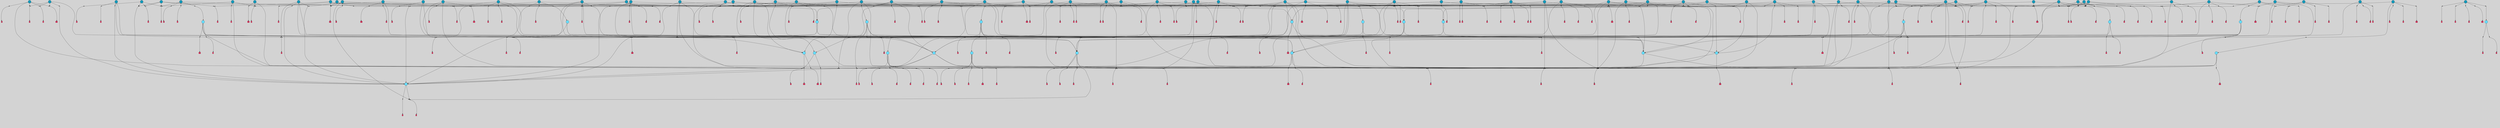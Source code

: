 // File exported with GEGELATI v1.3.1
// On the 2024-04-08 17:47:59
// With the File::TPGGraphDotExporter
digraph{
	graph[pad = "0.212, 0.055" bgcolor = lightgray]
	node[shape=circle style = filled label = ""]
		T3 [fillcolor="#66ddff"]
		T7 [fillcolor="#66ddff"]
		T9 [fillcolor="#66ddff"]
		T11 [fillcolor="#66ddff"]
		T24 [fillcolor="#66ddff"]
		T27 [fillcolor="#66ddff"]
		T54 [fillcolor="#66ddff"]
		T90 [fillcolor="#66ddff"]
		T111 [fillcolor="#66ddff"]
		T129 [fillcolor="#66ddff"]
		T150 [fillcolor="#66ddff"]
		T159 [fillcolor="#66ddff"]
		T193 [fillcolor="#66ddff"]
		T194 [fillcolor="#66ddff"]
		T211 [fillcolor="#66ddff"]
		T212 [fillcolor="#66ddff"]
		T215 [fillcolor="#66ddff"]
		T246 [fillcolor="#66ddff"]
		T255 [fillcolor="#1199bb"]
		T280 [fillcolor="#1199bb"]
		T284 [fillcolor="#1199bb"]
		T291 [fillcolor="#1199bb"]
		T294 [fillcolor="#1199bb"]
		T297 [fillcolor="#1199bb"]
		T314 [fillcolor="#1199bb"]
		T316 [fillcolor="#1199bb"]
		T319 [fillcolor="#1199bb"]
		T320 [fillcolor="#1199bb"]
		T321 [fillcolor="#66ddff"]
		T322 [fillcolor="#1199bb"]
		T325 [fillcolor="#1199bb"]
		T330 [fillcolor="#1199bb"]
		T333 [fillcolor="#1199bb"]
		T354 [fillcolor="#1199bb"]
		T360 [fillcolor="#1199bb"]
		T373 [fillcolor="#1199bb"]
		T382 [fillcolor="#1199bb"]
		T387 [fillcolor="#1199bb"]
		T390 [fillcolor="#1199bb"]
		T392 [fillcolor="#1199bb"]
		T399 [fillcolor="#66ddff"]
		T400 [fillcolor="#1199bb"]
		T401 [fillcolor="#1199bb"]
		T410 [fillcolor="#1199bb"]
		T411 [fillcolor="#1199bb"]
		T412 [fillcolor="#1199bb"]
		T414 [fillcolor="#1199bb"]
		T415 [fillcolor="#1199bb"]
		T418 [fillcolor="#1199bb"]
		T419 [fillcolor="#1199bb"]
		T420 [fillcolor="#1199bb"]
		T421 [fillcolor="#1199bb"]
		T422 [fillcolor="#1199bb"]
		T424 [fillcolor="#1199bb"]
		T425 [fillcolor="#1199bb"]
		T426 [fillcolor="#1199bb"]
		T391 [fillcolor="#1199bb"]
		T428 [fillcolor="#1199bb"]
		T429 [fillcolor="#1199bb"]
		T430 [fillcolor="#1199bb"]
		T431 [fillcolor="#1199bb"]
		T432 [fillcolor="#1199bb"]
		T433 [fillcolor="#1199bb"]
		T434 [fillcolor="#1199bb"]
		T435 [fillcolor="#66ddff"]
		T436 [fillcolor="#1199bb"]
		T437 [fillcolor="#1199bb"]
		T438 [fillcolor="#1199bb"]
		T439 [fillcolor="#1199bb"]
		T440 [fillcolor="#1199bb"]
		T116 [fillcolor="#1199bb"]
		T442 [fillcolor="#1199bb"]
		T443 [fillcolor="#1199bb"]
		T444 [fillcolor="#1199bb"]
		T447 [fillcolor="#1199bb"]
		T448 [fillcolor="#1199bb"]
		T279 [fillcolor="#1199bb"]
		T451 [fillcolor="#1199bb"]
		T453 [fillcolor="#1199bb"]
		T454 [fillcolor="#1199bb"]
		T455 [fillcolor="#1199bb"]
		T456 [fillcolor="#1199bb"]
		T457 [fillcolor="#66ddff"]
		T458 [fillcolor="#66ddff"]
		T459 [fillcolor="#1199bb"]
		T461 [fillcolor="#1199bb"]
		T462 [fillcolor="#1199bb"]
		T463 [fillcolor="#1199bb"]
		T466 [fillcolor="#1199bb"]
		T467 [fillcolor="#1199bb"]
		T469 [fillcolor="#1199bb"]
		T471 [fillcolor="#1199bb"]
		T472 [fillcolor="#1199bb"]
		T473 [fillcolor="#66ddff"]
		T298 [fillcolor="#1199bb"]
		T474 [fillcolor="#1199bb"]
		T475 [fillcolor="#1199bb"]
		T476 [fillcolor="#1199bb"]
		T477 [fillcolor="#1199bb"]
		T478 [fillcolor="#1199bb"]
		T479 [fillcolor="#1199bb"]
		T480 [fillcolor="#1199bb"]
		P4092 [fillcolor="#cccccc" shape=point] //6|
		I4092 [shape=box style=invis label="6|1&2|6#1|7&#92;n10|7&2|0#1|5&#92;n9|4&0|1#2|2&#92;n8|6&0|0#1|0&#92;n"]
		P4092 -> I4092[style=invis]
		A3342 [fillcolor="#ff3366" shape=box margin=0.03 width=0 height=0 label="3"]
		T3 -> P4092 -> A3342
		P4093 [fillcolor="#cccccc" shape=point] //3|
		I4093 [shape=box style=invis label="7|6&2|4#0|2&#92;n10|3&2|7#1|4&#92;n11|6&0|4#0|1&#92;n7|1&0|0#2|6&#92;n7|6&0|3#2|6&#92;n4|0&2|6#0|1&#92;n4|4&2|5#0|2&#92;n4|6&0|4#2|7&#92;n10|0&2|3#1|5&#92;n2|6&0|5#0|2&#92;n1|0&2|3#0|7&#92;n1|6&2|0#0|5&#92;n6|2&0|1#0|7&#92;n9|2&0|3#2|7&#92;n5|3&0|6#0|6&#92;n1|7&2|5#2|3&#92;n8|1&2|7#0|6&#92;n1|0&2|5#2|1&#92;n7|1&2|2#2|5&#92;n7|4&2|6#0|3&#92;n"]
		P4093 -> I4093[style=invis]
		A3343 [fillcolor="#ff3366" shape=box margin=0.03 width=0 height=0 label="4"]
		T3 -> P4093 -> A3343
		P4094 [fillcolor="#cccccc" shape=point] //-3|
		I4094 [shape=box style=invis label="1|6&2|7#0|7&#92;n10|2&0|7#1|3&#92;n9|6&2|7#2|2&#92;n5|3&0|7#0|7&#92;n1|6&2|3#0|0&#92;n2|3&2|3#2|2&#92;n5|1&2|6#0|6&#92;n"]
		P4094 -> I4094[style=invis]
		A3344 [fillcolor="#ff3366" shape=box margin=0.03 width=0 height=0 label="7"]
		T7 -> P4094 -> A3344
		P4095 [fillcolor="#cccccc" shape=point] //5|
		I4095 [shape=box style=invis label="0|5&2|3#0|1&#92;n0|6&2|1#2|4&#92;n6|2&2|6#0|7&#92;n7|4&0|3#0|1&#92;n5|4&0|7#1|6&#92;n9|1&0|5#2|2&#92;n6|3&2|3#1|7&#92;n11|7&2|4#1|6&#92;n2|5&0|1#0|0&#92;n4|7&0|0#0|2&#92;n6|2&0|6#0|0&#92;n2|1&2|6#2|4&#92;n10|0&2|0#1|0&#92;n6|6&2|4#0|6&#92;n"]
		P4095 -> I4095[style=invis]
		A3345 [fillcolor="#ff3366" shape=box margin=0.03 width=0 height=0 label="8"]
		T7 -> P4095 -> A3345
		P4096 [fillcolor="#cccccc" shape=point] //-6|
		I4096 [shape=box style=invis label="11|1&0|7#2|0&#92;n10|4&0|1#1|0&#92;n4|3&2|4#2|1&#92;n0|5&2|0#0|0&#92;n6|1&0|0#0|3&#92;n8|2&2|0#0|4&#92;n11|4&2|0#1|6&#92;n7|0&2|6#2|3&#92;n5|3&2|6#2|0&#92;n2|0&2|0#0|4&#92;n"]
		P4096 -> I4096[style=invis]
		A3346 [fillcolor="#ff3366" shape=box margin=0.03 width=0 height=0 label="9"]
		T9 -> P4096 -> A3346
		P4097 [fillcolor="#cccccc" shape=point] //2|
		I4097 [shape=box style=invis label="6|3&2|7#1|4&#92;n8|6&0|0#2|5&#92;n2|1&0|2#0|3&#92;n8|7&0|6#0|4&#92;n2|1&2|0#0|1&#92;n0|0&2|2#2|3&#92;n6|6&0|7#2|1&#92;n6|1&0|7#2|6&#92;n5|4&2|7#0|4&#92;n0|3&0|4#2|0&#92;n11|0&2|0#2|5&#92;n4|5&2|5#2|4&#92;n5|7&0|6#0|4&#92;n9|7&2|5#0|3&#92;n5|4&2|1#0|3&#92;n5|3&0|1#1|7&#92;n0|4&0|3#2|5&#92;n"]
		P4097 -> I4097[style=invis]
		A3347 [fillcolor="#ff3366" shape=box margin=0.03 width=0 height=0 label="10"]
		T9 -> P4097 -> A3347
		P4098 [fillcolor="#cccccc" shape=point] //6|
		I4098 [shape=box style=invis label="3|0&2|7#2|2&#92;n3|2&0|4#2|5&#92;n5|1&0|2#1|0&#92;n8|7&0|1#2|0&#92;n8|5&0|3#0|6&#92;n0|2&0|2#2|3&#92;n1|5&2|5#0|5&#92;n5|6&0|6#0|7&#92;n6|7&0|0#2|6&#92;n1|2&2|3#0|0&#92;n7|7&2|3#0|4&#92;n0|7&2|7#0|6&#92;n1|0&2|2#2|7&#92;n4|4&0|1#0|0&#92;n"]
		P4098 -> I4098[style=invis]
		A3348 [fillcolor="#ff3366" shape=box margin=0.03 width=0 height=0 label="11"]
		T11 -> P4098 -> A3348
		P4099 [fillcolor="#cccccc" shape=point] //-4|
		I4099 [shape=box style=invis label="4|1&0|4#2|6&#92;n1|2&2|2#2|0&#92;n1|2&2|0#0|6&#92;n8|4&2|3#2|5&#92;n5|5&2|1#1|0&#92;n"]
		P4099 -> I4099[style=invis]
		A3349 [fillcolor="#ff3366" shape=box margin=0.03 width=0 height=0 label="12"]
		T11 -> P4099 -> A3349
		P4100 [fillcolor="#cccccc" shape=point] //1|
		I4100 [shape=box style=invis label="5|1&0|6#2|7&#92;n2|4&0|4#2|2&#92;n0|6&0|5#0|4&#92;n10|6&2|5#1|6&#92;n9|3&0|1#1|7&#92;n10|3&2|2#1|0&#92;n5|0&0|0#2|1&#92;n11|3&2|3#1|5&#92;n10|3&0|1#1|0&#92;n2|4&0|1#0|1&#92;n0|2&0|3#2|4&#92;n9|2&2|1#2|5&#92;n11|7&2|6#2|6&#92;n"]
		P4100 -> I4100[style=invis]
		T24 -> P4100 -> T7
		P4101 [fillcolor="#cccccc" shape=point] //5|
		I4101 [shape=box style=invis label="3|0&2|0#0|1&#92;n3|0&0|7#0|1&#92;n5|3&0|2#2|6&#92;n4|4&2|4#2|6&#92;n11|2&0|7#1|6&#92;n2|7&2|2#2|5&#92;n9|3&2|6#2|7&#92;n7|7&0|0#0|4&#92;n6|1&2|4#2|3&#92;n5|4&2|0#1|6&#92;n1|3&0|7#0|4&#92;n"]
		P4101 -> I4101[style=invis]
		A3350 [fillcolor="#ff3366" shape=box margin=0.03 width=0 height=0 label="7"]
		T24 -> P4101 -> A3350
		P4102 [fillcolor="#cccccc" shape=point] //-2|
		I4102 [shape=box style=invis label="4|1&0|4#0|3&#92;n4|2&0|5#2|0&#92;n5|5&2|6#0|5&#92;n1|4&0|1#0|2&#92;n6|3&2|7#1|5&#92;n0|4&2|0#0|3&#92;n8|5&2|5#1|2&#92;n10|7&2|7#1|1&#92;n3|4&0|0#2|1&#92;n3|6&2|5#2|5&#92;n8|3&0|1#0|7&#92;n10|0&2|7#1|3&#92;n4|1&2|4#0|1&#92;n9|3&2|0#0|4&#92;n3|6&2|0#0|4&#92;n1|2&0|6#2|1&#92;n4|0&2|1#2|2&#92;n"]
		P4102 -> I4102[style=invis]
		A3351 [fillcolor="#ff3366" shape=box margin=0.03 width=0 height=0 label="14"]
		T24 -> P4102 -> A3351
		P4103 [fillcolor="#cccccc" shape=point] //2|
		I4103 [shape=box style=invis label="9|1&2|3#0|1&#92;n5|2&2|0#2|4&#92;n3|6&2|5#2|7&#92;n7|0&2|5#0|4&#92;n1|2&0|3#0|5&#92;n7|3&2|7#0|0&#92;n"]
		P4103 -> I4103[style=invis]
		A3352 [fillcolor="#ff3366" shape=box margin=0.03 width=0 height=0 label="2"]
		T27 -> P4103 -> A3352
		P4104 [fillcolor="#cccccc" shape=point] //-6|
		I4104 [shape=box style=invis label="7|5&0|4#0|4&#92;n11|0&2|5#2|1&#92;n"]
		P4104 -> I4104[style=invis]
		A3353 [fillcolor="#ff3366" shape=box margin=0.03 width=0 height=0 label="3"]
		T27 -> P4104 -> A3353
		T27 -> P4093
		P4105 [fillcolor="#cccccc" shape=point] //0|
		I4105 [shape=box style=invis label="2|5&0|1#0|6&#92;n6|1&2|2#2|7&#92;n8|0&0|3#1|4&#92;n4|3&2|5#2|4&#92;n8|1&2|4#0|0&#92;n6|6&0|1#2|6&#92;n11|7&2|4#2|5&#92;n6|2&2|4#0|2&#92;n8|5&2|4#2|4&#92;n2|1&2|1#2|2&#92;n2|7&2|5#2|6&#92;n9|7&0|5#0|4&#92;n1|2&0|5#2|6&#92;n4|2&2|3#2|7&#92;n3|3&2|1#0|2&#92;n"]
		P4105 -> I4105[style=invis]
		A3354 [fillcolor="#ff3366" shape=box margin=0.03 width=0 height=0 label="5"]
		T27 -> P4105 -> A3354
		P4106 [fillcolor="#cccccc" shape=point] //0|
		I4106 [shape=box style=invis label="4|0&0|3#2|7&#92;n10|2&0|3#1|7&#92;n3|5&0|2#0|3&#92;n4|5&0|0#2|1&#92;n10|7&2|0#1|2&#92;n5|3&2|3#1|6&#92;n9|5&2|0#0|4&#92;n5|4&2|7#0|2&#92;n10|3&2|7#1|4&#92;n7|2&0|1#2|6&#92;n8|6&0|5#0|5&#92;n8|7&2|3#0|5&#92;n2|6&2|4#0|0&#92;n"]
		P4106 -> I4106[style=invis]
		A3355 [fillcolor="#ff3366" shape=box margin=0.03 width=0 height=0 label="5"]
		T27 -> P4106 -> A3355
		P4107 [fillcolor="#cccccc" shape=point] //8|
		I4107 [shape=box style=invis label="9|0&0|1#2|0&#92;n10|1&2|5#1|4&#92;n8|2&2|6#0|4&#92;n2|4&2|5#2|3&#92;n4|2&2|2#0|2&#92;n7|5&0|2#0|0&#92;n8|2&2|1#1|3&#92;n8|7&0|7#2|1&#92;n1|1&0|0#0|7&#92;n5|6&2|5#1|0&#92;n6|6&2|5#0|0&#92;n11|4&0|3#2|6&#92;n4|2&2|4#0|7&#92;n5|6&0|1#2|0&#92;n11|3&0|2#0|7&#92;n"]
		P4107 -> I4107[style=invis]
		A3356 [fillcolor="#ff3366" shape=box margin=0.03 width=0 height=0 label="6"]
		T54 -> P4107 -> A3356
		T54 -> P4101
		P4108 [fillcolor="#cccccc" shape=point] //-10|
		I4108 [shape=box style=invis label="3|6&0|0#0|4&#92;n4|1&2|4#0|1&#92;n5|1&0|1#0|4&#92;n5|5&2|6#0|5&#92;n6|5&0|6#0|3&#92;n11|1&2|0#0|1&#92;n0|7&2|0#0|3&#92;n1|2&0|6#0|1&#92;n8|0&0|4#2|0&#92;n0|4&0|7#2|7&#92;n7|0&2|7#1|3&#92;n3|1&0|5#2|5&#92;n5|1&0|4#0|3&#92;n2|2&0|2#0|0&#92;n8|3&0|1#0|7&#92;n3|0&0|3#0|5&#92;n7|2&0|5#2|0&#92;n6|3&2|7#1|5&#92;n4|7&2|7#2|1&#92;n"]
		P4108 -> I4108[style=invis]
		A3357 [fillcolor="#ff3366" shape=box margin=0.03 width=0 height=0 label="14"]
		T54 -> P4108 -> A3357
		T54 -> P4095
		P4109 [fillcolor="#cccccc" shape=point] //-2|
		I4109 [shape=box style=invis label="8|4&2|1#2|5&#92;n4|1&0|7#2|1&#92;n5|7&2|3#2|2&#92;n10|4&2|5#1|7&#92;n10|0&2|6#1|3&#92;n4|5&2|7#0|6&#92;n9|5&2|4#0|4&#92;n2|4&0|5#0|7&#92;n11|1&2|4#2|6&#92;n5|6&0|7#1|2&#92;n2|7&2|7#2|6&#92;n5|2&0|5#1|5&#92;n3|0&0|6#0|2&#92;n4|0&0|4#2|4&#92;n4|4&2|6#0|7&#92;n10|6&2|0#1|4&#92;n9|7&0|3#1|4&#92;n1|4&2|6#0|3&#92;n11|5&2|6#0|3&#92;n0|3&0|5#0|1&#92;n"]
		P4109 -> I4109[style=invis]
		A3358 [fillcolor="#ff3366" shape=box margin=0.03 width=0 height=0 label="13"]
		T90 -> P4109 -> A3358
		P4110 [fillcolor="#cccccc" shape=point] //4|
		I4110 [shape=box style=invis label="7|1&2|6#1|3&#92;n10|1&0|3#1|6&#92;n8|5&2|3#2|1&#92;n11|5&0|0#2|6&#92;n4|1&0|6#0|0&#92;n11|1&0|2#0|3&#92;n2|0&2|1#0|7&#92;n"]
		P4110 -> I4110[style=invis]
		A3359 [fillcolor="#ff3366" shape=box margin=0.03 width=0 height=0 label="2"]
		T90 -> P4110 -> A3359
		P4111 [fillcolor="#cccccc" shape=point] //7|
		I4111 [shape=box style=invis label="10|3&0|1#1|4&#92;n4|6&0|0#0|2&#92;n4|5&0|6#0|0&#92;n4|3&0|6#2|1&#92;n7|0&0|3#1|2&#92;n4|7&0|6#0|5&#92;n7|6&0|7#0|6&#92;n6|6&0|0#0|3&#92;n11|1&0|4#2|5&#92;n10|2&0|3#1|2&#92;n"]
		P4111 -> I4111[style=invis]
		A3360 [fillcolor="#ff3366" shape=box margin=0.03 width=0 height=0 label="4"]
		T90 -> P4111 -> A3360
		P4112 [fillcolor="#cccccc" shape=point] //-3|
		I4112 [shape=box style=invis label="8|1&2|3#0|5&#92;n0|6&0|5#0|5&#92;n3|7&2|1#0|6&#92;n3|5&0|1#0|0&#92;n9|5&2|0#0|4&#92;n3|5&0|2#0|3&#92;n10|6&2|4#1|0&#92;n9|4&2|7#2|6&#92;n1|7&2|5#2|2&#92;n"]
		P4112 -> I4112[style=invis]
		A3361 [fillcolor="#ff3366" shape=box margin=0.03 width=0 height=0 label="5"]
		T90 -> P4112 -> A3361
		P4113 [fillcolor="#cccccc" shape=point] //-7|
		I4113 [shape=box style=invis label="3|0&2|0#0|1&#92;n1|1&0|2#0|4&#92;n11|2&0|7#1|6&#92;n9|7&0|0#0|4&#92;n3|0&0|7#0|1&#92;n9|3&2|6#2|7&#92;n5|3&0|2#2|6&#92;n6|1&2|4#2|3&#92;n5|4&2|0#1|6&#92;n1|3&0|7#0|7&#92;n"]
		P4113 -> I4113[style=invis]
		A3362 [fillcolor="#ff3366" shape=box margin=0.03 width=0 height=0 label="7"]
		T90 -> P4113 -> A3362
		P4114 [fillcolor="#cccccc" shape=point] //-5|
		I4114 [shape=box style=invis label="0|0&2|3#0|2&#92;n10|5&0|6#1|3&#92;n7|3&0|6#2|3&#92;n3|4&0|6#0|6&#92;n10|5&0|2#1|1&#92;n5|0&0|1#0|3&#92;n6|6&2|5#1|5&#92;n7|4&0|2#1|7&#92;n5|7&0|1#2|5&#92;n1|5&0|0#0|3&#92;n7|5&2|1#2|6&#92;n9|0&0|2#0|0&#92;n4|0&2|4#0|0&#92;n4|6&0|0#2|3&#92;n3|1&0|6#2|5&#92;n7|7&2|1#2|3&#92;n9|4&2|2#0|6&#92;n"]
		P4114 -> I4114[style=invis]
		T111 -> P4114 -> T9
		P4115 [fillcolor="#cccccc" shape=point] //7|
		I4115 [shape=box style=invis label="7|4&2|1#2|0&#92;n4|1&2|4#2|3&#92;n5|0&2|0#2|2&#92;n6|1&2|4#2|6&#92;n"]
		P4115 -> I4115[style=invis]
		A3363 [fillcolor="#ff3366" shape=box margin=0.03 width=0 height=0 label="9"]
		T111 -> P4115 -> A3363
		P4116 [fillcolor="#cccccc" shape=point] //2|
		I4116 [shape=box style=invis label="3|0&2|0#0|1&#92;n11|2&0|7#1|6&#92;n8|7&2|4#0|5&#92;n5|3&0|2#2|6&#92;n4|4&2|4#2|6&#92;n3|0&0|7#0|1&#92;n2|7&2|2#2|5&#92;n9|3&2|6#2|7&#92;n7|7&0|0#0|4&#92;n6|1&2|4#1|3&#92;n5|4&2|0#1|6&#92;n1|3&0|7#0|4&#92;n"]
		P4116 -> I4116[style=invis]
		A3364 [fillcolor="#ff3366" shape=box margin=0.03 width=0 height=0 label="7"]
		T111 -> P4116 -> A3364
		T111 -> P4096
		T129 -> P4107
		T129 -> P4101
		P4117 [fillcolor="#cccccc" shape=point] //10|
		I4117 [shape=box style=invis label="4|5&2|7#2|1&#92;n1|7&2|3#0|6&#92;n3|5&2|2#0|3&#92;n10|3&0|7#1|4&#92;n7|1&0|4#2|6&#92;n10|2&0|3#1|7&#92;n9|5&2|0#0|4&#92;n4|0&0|3#2|7&#92;n11|4&2|6#1|2&#92;n5|4&2|7#0|2&#92;n2|6&2|4#0|0&#92;n6|5&0|7#2|1&#92;n5|3&2|3#1|6&#92;n10|7&2|0#1|2&#92;n"]
		P4117 -> I4117[style=invis]
		A3365 [fillcolor="#ff3366" shape=box margin=0.03 width=0 height=0 label="5"]
		T129 -> P4117 -> A3365
		P4118 [fillcolor="#cccccc" shape=point] //5|
		I4118 [shape=box style=invis label="9|4&2|3#1|3&#92;n0|4&2|4#0|5&#92;n6|1&2|6#2|5&#92;n4|0&0|5#2|0&#92;n"]
		P4118 -> I4118[style=invis]
		A3366 [fillcolor="#ff3366" shape=box margin=0.03 width=0 height=0 label="7"]
		T129 -> P4118 -> A3366
		P4119 [fillcolor="#cccccc" shape=point] //6|
		I4119 [shape=box style=invis label="9|4&2|7#0|6&#92;n8|4&0|1#1|0&#92;n1|3&0|0#2|1&#92;n2|4&0|6#2|2&#92;n5|1&2|5#0|7&#92;n3|0&0|3#2|6&#92;n2|2&2|6#0|2&#92;n8|4&0|4#2|2&#92;n5|1&2|4#0|3&#92;n9|4&0|6#0|6&#92;n5|0&2|2#1|5&#92;n11|7&0|0#1|1&#92;n0|4&0|3#0|3&#92;n7|7&2|4#2|5&#92;n1|5&0|1#2|1&#92;n"]
		P4119 -> I4119[style=invis]
		A3367 [fillcolor="#ff3366" shape=box margin=0.03 width=0 height=0 label="1"]
		T129 -> P4119 -> A3367
		P4120 [fillcolor="#cccccc" shape=point] //-3|
		I4120 [shape=box style=invis label="2|6&0|0#0|7&#92;n9|6&2|0#0|6&#92;n3|0&0|5#0|1&#92;n5|5&0|4#0|3&#92;n6|1&2|4#2|3&#92;n2|7&2|2#2|5&#92;n5|3&0|2#2|6&#92;n7|7&0|0#0|4&#92;n5|4&2|0#1|6&#92;n9|3&2|6#2|7&#92;n1|3&0|7#0|4&#92;n"]
		P4120 -> I4120[style=invis]
		A3368 [fillcolor="#ff3366" shape=box margin=0.03 width=0 height=0 label="7"]
		T150 -> P4120 -> A3368
		P4121 [fillcolor="#cccccc" shape=point] //4|
		I4121 [shape=box style=invis label="6|0&0|7#1|0&#92;n8|6&2|6#2|7&#92;n"]
		P4121 -> I4121[style=invis]
		A3369 [fillcolor="#ff3366" shape=box margin=0.03 width=0 height=0 label="3"]
		T150 -> P4121 -> A3369
		P4122 [fillcolor="#cccccc" shape=point] //0|
		I4122 [shape=box style=invis label="2|5&0|1#0|6&#92;n6|1&2|2#2|7&#92;n8|0&0|3#1|4&#92;n11|7&2|4#2|5&#92;n8|1&2|4#0|0&#92;n6|6&0|1#2|6&#92;n7|0&2|4#1|0&#92;n4|1&2|5#2|4&#92;n6|2&2|4#0|2&#92;n8|5&2|4#2|4&#92;n2|1&2|1#2|2&#92;n2|7&2|5#2|6&#92;n9|7&0|5#0|4&#92;n1|2&0|5#2|6&#92;n4|2&2|3#2|7&#92;n3|3&2|1#0|2&#92;n"]
		P4122 -> I4122[style=invis]
		A3370 [fillcolor="#ff3366" shape=box margin=0.03 width=0 height=0 label="5"]
		T150 -> P4122 -> A3370
		P4123 [fillcolor="#cccccc" shape=point] //-8|
		I4123 [shape=box style=invis label="7|5&0|4#2|4&#92;n"]
		P4123 -> I4123[style=invis]
		A3371 [fillcolor="#ff3366" shape=box margin=0.03 width=0 height=0 label="3"]
		T150 -> P4123 -> A3371
		P4124 [fillcolor="#cccccc" shape=point] //7|
		I4124 [shape=box style=invis label="1|6&2|7#0|7&#92;n9|6&2|7#2|2&#92;n10|2&0|7#1|0&#92;n1|6&2|3#0|0&#92;n5|0&2|2#1|1&#92;n2|3&2|3#2|2&#92;n5|1&2|6#0|6&#92;n"]
		P4124 -> I4124[style=invis]
		T150 -> P4124 -> T90
		P4125 [fillcolor="#cccccc" shape=point] //7|
		I4125 [shape=box style=invis label="7|0&2|1#2|0&#92;n9|7&2|1#1|7&#92;n8|2&0|1#1|0&#92;n6|6&0|2#1|1&#92;n2|2&0|5#0|0&#92;n5|7&0|0#2|1&#92;n5|1&2|5#1|5&#92;n4|7&2|4#2|3&#92;n10|5&2|2#1|5&#92;n1|3&2|2#2|0&#92;n10|2&2|6#1|5&#92;n"]
		P4125 -> I4125[style=invis]
		A3372 [fillcolor="#ff3366" shape=box margin=0.03 width=0 height=0 label="1"]
		T159 -> P4125 -> A3372
		P4126 [fillcolor="#cccccc" shape=point] //7|
		I4126 [shape=box style=invis label="7|4&2|7#0|4&#92;n4|6&0|1#2|5&#92;n2|1&2|3#0|0&#92;n4|3&2|0#0|1&#92;n0|0&2|7#2|7&#92;n7|7&0|5#2|3&#92;n5|0&2|1#2|2&#92;n10|0&0|4#1|2&#92;n4|4&0|7#0|0&#92;n6|7&0|2#0|1&#92;n1|4&2|5#0|4&#92;n"]
		P4126 -> I4126[style=invis]
		A3373 [fillcolor="#ff3366" shape=box margin=0.03 width=0 height=0 label="0"]
		T159 -> P4126 -> A3373
		P4127 [fillcolor="#cccccc" shape=point] //5|
		I4127 [shape=box style=invis label="0|5&2|3#0|1&#92;n0|6&2|1#2|4&#92;n6|2&2|6#0|7&#92;n9|0&2|7#1|1&#92;n7|4&0|3#0|1&#92;n11|7&2|4#1|6&#92;n9|1&0|5#2|2&#92;n5|4&0|7#1|6&#92;n2|5&0|1#0|0&#92;n4|7&0|0#0|2&#92;n6|2&0|6#0|0&#92;n2|1&2|6#2|4&#92;n10|0&0|0#1|0&#92;n6|6&2|4#0|6&#92;n"]
		P4127 -> I4127[style=invis]
		T159 -> P4127 -> T129
		P4128 [fillcolor="#cccccc" shape=point] //-2|
		I4128 [shape=box style=invis label="1|0&0|3#0|3&#92;n2|7&0|4#0|4&#92;n11|6&2|1#1|4&#92;n6|1&2|5#0|0&#92;n2|0&2|0#0|6&#92;n1|3&2|1#0|4&#92;n"]
		P4128 -> I4128[style=invis]
		A3374 [fillcolor="#ff3366" shape=box margin=0.03 width=0 height=0 label="2"]
		T193 -> P4128 -> A3374
		P4129 [fillcolor="#cccccc" shape=point] //3|
		I4129 [shape=box style=invis label="5|4&2|7#0|4&#92;n0|4&0|3#2|5&#92;n8|6&0|0#2|5&#92;n2|1&0|2#0|3&#92;n9|7&0|6#0|4&#92;n0|0&2|2#2|3&#92;n6|6&0|7#2|1&#92;n6|1&0|7#2|6&#92;n0|3&0|4#2|0&#92;n11|0&2|0#2|5&#92;n4|5&2|5#2|4&#92;n5|3&0|1#1|7&#92;n9|7&2|2#0|3&#92;n5|4&2|1#0|3&#92;n5|0&0|6#0|4&#92;n0|0&0|1#2|0&#92;n"]
		P4129 -> I4129[style=invis]
		A3375 [fillcolor="#ff3366" shape=box margin=0.03 width=0 height=0 label="10"]
		T193 -> P4129 -> A3375
		P4130 [fillcolor="#cccccc" shape=point] //-1|
		I4130 [shape=box style=invis label="1|7&2|1#0|6&#92;n8|1&2|3#0|5&#92;n10|6&2|7#1|0&#92;n1|7&2|5#0|2&#92;n0|3&0|3#2|2&#92;n3|5&0|1#0|0&#92;n3|5&0|2#0|3&#92;n1|5&2|0#0|4&#92;n5|7&2|2#2|5&#92;n4|0&2|3#0|3&#92;n"]
		P4130 -> I4130[style=invis]
		T193 -> P4130 -> T3
		P4131 [fillcolor="#cccccc" shape=point] //10|
		I4131 [shape=box style=invis label="6|1&2|4#2|3&#92;n3|0&0|7#0|1&#92;n5|3&0|2#2|6&#92;n4|4&0|4#2|6&#92;n5|4&2|0#1|6&#92;n10|5&0|6#1|5&#92;n2|5&2|1#2|2&#92;n1|3&0|7#0|4&#92;n3|0&2|0#0|1&#92;n11|2&0|5#1|6&#92;n9|3&2|6#2|7&#92;n7|7&0|0#0|4&#92;n"]
		P4131 -> I4131[style=invis]
		A3376 [fillcolor="#ff3366" shape=box margin=0.03 width=0 height=0 label="7"]
		T193 -> P4131 -> A3376
		P4132 [fillcolor="#cccccc" shape=point] //5|
		I4132 [shape=box style=invis label="3|0&2|0#2|1&#92;n3|0&0|7#0|1&#92;n5|3&0|2#2|6&#92;n4|4&2|4#2|6&#92;n5|4&2|0#1|6&#92;n2|7&2|2#2|5&#92;n1|3&0|7#0|4&#92;n11|6&2|2#0|7&#92;n7|7&0|0#0|4&#92;n6|1&2|4#2|3&#92;n11|0&0|7#1|6&#92;n9|3&2|6#2|7&#92;n"]
		P4132 -> I4132[style=invis]
		A3377 [fillcolor="#ff3366" shape=box margin=0.03 width=0 height=0 label="7"]
		T194 -> P4132 -> A3377
		P4133 [fillcolor="#cccccc" shape=point] //4|
		I4133 [shape=box style=invis label="7|1&0|6#0|1&#92;n6|7&2|7#1|7&#92;n10|1&2|1#1|1&#92;n9|6&2|2#1|4&#92;n4|7&0|4#2|2&#92;n9|6&0|5#1|1&#92;n10|0&2|6#1|6&#92;n5|1&0|1#2|3&#92;n10|1&0|5#1|0&#92;n3|4&2|3#0|0&#92;n8|2&0|5#2|4&#92;n1|6&2|0#0|0&#92;n2|3&0|1#2|6&#92;n5|2&2|2#1|6&#92;n2|2&0|1#2|1&#92;n3|1&2|7#0|3&#92;n6|7&2|3#0|4&#92;n"]
		P4133 -> I4133[style=invis]
		A3378 [fillcolor="#ff3366" shape=box margin=0.03 width=0 height=0 label="10"]
		T194 -> P4133 -> A3378
		P4134 [fillcolor="#cccccc" shape=point] //-4|
		I4134 [shape=box style=invis label="0|4&0|0#2|7&#92;n8|5&2|4#2|4&#92;n4|3&2|5#2|4&#92;n11|7&2|2#2|5&#92;n6|5&2|2#2|7&#92;n3|2&0|7#0|7&#92;n3|3&2|1#0|3&#92;n2|6&0|3#2|5&#92;n0|1&2|6#2|2&#92;n8|2&0|0#1|6&#92;n0|7&0|5#0|4&#92;n9|5&0|3#2|7&#92;n2|7&2|5#2|6&#92;n9|0&2|0#0|1&#92;n1|2&2|4#0|2&#92;n"]
		P4134 -> I4134[style=invis]
		T194 -> P4134 -> T27
		T194 -> P4126
		P4135 [fillcolor="#cccccc" shape=point] //5|
		I4135 [shape=box style=invis label="3|0&2|0#0|1&#92;n3|0&0|7#0|1&#92;n5|3&0|2#2|6&#92;n4|4&2|4#2|6&#92;n11|2&0|7#1|6&#92;n2|7&2|2#2|5&#92;n9|3&2|6#2|7&#92;n7|7&0|0#0|4&#92;n6|1&2|4#2|3&#92;n5|4&2|0#1|6&#92;n1|3&0|7#0|4&#92;n"]
		P4135 -> I4135[style=invis]
		A3379 [fillcolor="#ff3366" shape=box margin=0.03 width=0 height=0 label="7"]
		T211 -> P4135 -> A3379
		P4136 [fillcolor="#cccccc" shape=point] //10|
		I4136 [shape=box style=invis label="4|5&2|7#2|1&#92;n1|7&2|3#0|6&#92;n3|5&2|2#0|3&#92;n10|3&0|7#1|4&#92;n7|1&0|4#2|6&#92;n10|2&0|3#1|7&#92;n9|5&2|0#0|4&#92;n4|0&0|3#2|7&#92;n11|4&2|6#1|2&#92;n5|4&2|7#0|2&#92;n2|6&2|4#0|0&#92;n6|5&0|7#2|1&#92;n5|3&2|3#1|6&#92;n10|7&2|0#1|2&#92;n"]
		P4136 -> I4136[style=invis]
		A3380 [fillcolor="#ff3366" shape=box margin=0.03 width=0 height=0 label="5"]
		T211 -> P4136 -> A3380
		P4137 [fillcolor="#cccccc" shape=point] //8|
		I4137 [shape=box style=invis label="9|0&0|1#2|0&#92;n10|1&2|5#1|4&#92;n8|2&2|6#0|4&#92;n2|4&2|5#2|3&#92;n4|2&2|2#0|2&#92;n7|5&0|2#0|0&#92;n8|2&2|1#1|3&#92;n8|7&0|7#2|1&#92;n1|1&0|0#0|7&#92;n5|6&2|5#1|0&#92;n6|6&2|5#0|0&#92;n11|4&0|3#2|6&#92;n4|2&2|4#0|7&#92;n5|6&0|1#2|0&#92;n11|3&0|2#0|7&#92;n"]
		P4137 -> I4137[style=invis]
		A3381 [fillcolor="#ff3366" shape=box margin=0.03 width=0 height=0 label="6"]
		T211 -> P4137 -> A3381
		P4138 [fillcolor="#cccccc" shape=point] //5|
		I4138 [shape=box style=invis label="0|5&2|3#0|1&#92;n0|6&2|1#2|4&#92;n6|2&2|6#0|7&#92;n9|0&2|7#1|1&#92;n7|4&0|3#0|1&#92;n11|7&2|4#1|6&#92;n9|1&0|5#2|2&#92;n5|4&0|7#1|6&#92;n2|5&0|1#0|0&#92;n4|7&0|0#0|2&#92;n6|2&0|6#0|0&#92;n2|1&2|6#2|4&#92;n10|0&0|0#1|0&#92;n6|6&2|4#0|6&#92;n"]
		P4138 -> I4138[style=invis]
		T212 -> P4138 -> T211
		P4139 [fillcolor="#cccccc" shape=point] //6|
		I4139 [shape=box style=invis label="9|4&2|7#0|6&#92;n8|4&0|1#1|0&#92;n1|3&0|0#2|1&#92;n2|4&0|6#2|2&#92;n5|1&2|5#0|7&#92;n3|0&0|3#2|6&#92;n2|2&2|6#0|2&#92;n8|4&0|4#2|2&#92;n5|1&2|4#0|3&#92;n9|4&0|6#0|6&#92;n5|0&2|2#1|5&#92;n11|7&0|0#1|1&#92;n0|4&0|3#0|3&#92;n7|7&2|4#2|5&#92;n1|5&0|1#2|1&#92;n"]
		P4139 -> I4139[style=invis]
		A3382 [fillcolor="#ff3366" shape=box margin=0.03 width=0 height=0 label="1"]
		T211 -> P4139 -> A3382
		P4140 [fillcolor="#cccccc" shape=point] //7|
		I4140 [shape=box style=invis label="7|4&2|7#0|4&#92;n4|6&0|1#2|5&#92;n2|1&2|3#0|0&#92;n4|3&2|0#0|1&#92;n0|0&2|7#2|7&#92;n7|7&0|5#2|3&#92;n5|0&2|1#2|2&#92;n10|0&0|4#1|2&#92;n4|4&0|7#0|0&#92;n6|7&0|2#0|1&#92;n1|4&2|5#0|4&#92;n"]
		P4140 -> I4140[style=invis]
		A3383 [fillcolor="#ff3366" shape=box margin=0.03 width=0 height=0 label="0"]
		T212 -> P4140 -> A3383
		P4141 [fillcolor="#cccccc" shape=point] //5|
		I4141 [shape=box style=invis label="9|4&2|3#1|3&#92;n0|4&2|4#0|5&#92;n6|1&2|6#2|5&#92;n4|0&0|5#2|0&#92;n"]
		P4141 -> I4141[style=invis]
		A3384 [fillcolor="#ff3366" shape=box margin=0.03 width=0 height=0 label="7"]
		T211 -> P4141 -> A3384
		P4142 [fillcolor="#cccccc" shape=point] //7|
		I4142 [shape=box style=invis label="7|0&2|1#2|0&#92;n9|7&2|1#1|7&#92;n8|2&0|1#1|0&#92;n6|6&0|2#1|1&#92;n2|2&0|5#0|0&#92;n5|7&0|0#2|1&#92;n5|1&2|5#1|5&#92;n4|7&2|4#2|3&#92;n10|5&2|2#1|5&#92;n1|3&2|2#2|0&#92;n10|2&2|6#1|5&#92;n"]
		P4142 -> I4142[style=invis]
		A3385 [fillcolor="#ff3366" shape=box margin=0.03 width=0 height=0 label="1"]
		T212 -> P4142 -> A3385
		P4143 [fillcolor="#cccccc" shape=point] //-1|
		I4143 [shape=box style=invis label="11|7&2|0#1|7&#92;n1|5&2|4#2|4&#92;n4|3&0|1#0|5&#92;n1|6&0|0#0|4&#92;n8|6&2|4#0|0&#92;n4|0&0|0#0|5&#92;n10|4&2|0#1|0&#92;n9|6&2|5#1|3&#92;n0|7&2|1#0|5&#92;n0|6&2|3#2|0&#92;n4|4&0|5#0|1&#92;n"]
		P4143 -> I4143[style=invis]
		A3386 [fillcolor="#ff3366" shape=box margin=0.03 width=0 height=0 label="12"]
		T215 -> P4143 -> A3386
		P4144 [fillcolor="#cccccc" shape=point] //1|
		I4144 [shape=box style=invis label="9|3&0|0#1|1&#92;n4|6&0|5#0|7&#92;n3|6&0|0#2|0&#92;n6|2&2|5#1|4&#92;n8|7&0|7#0|0&#92;n5|0&2|6#0|6&#92;n"]
		P4144 -> I4144[style=invis]
		A3387 [fillcolor="#ff3366" shape=box margin=0.03 width=0 height=0 label="5"]
		T215 -> P4144 -> A3387
		P4145 [fillcolor="#cccccc" shape=point] //5|
		I4145 [shape=box style=invis label="4|4&0|6#2|1&#92;n7|6&0|1#1|4&#92;n6|2&0|7#1|3&#92;n9|1&2|6#0|7&#92;n1|6&2|3#0|0&#92;n2|3&2|3#2|2&#92;n1|0&2|7#2|7&#92;n10|3&0|7#1|7&#92;n"]
		P4145 -> I4145[style=invis]
		A3388 [fillcolor="#ff3366" shape=box margin=0.03 width=0 height=0 label="7"]
		T215 -> P4145 -> A3388
		T246 -> P4126
		T246 -> P4127
		P4146 [fillcolor="#cccccc" shape=point] //5|
		I4146 [shape=box style=invis label="9|4&2|3#1|3&#92;n0|4&2|4#0|5&#92;n6|1&2|6#2|5&#92;n8|5&2|2#1|7&#92;n0|0&0|5#2|0&#92;n"]
		P4146 -> I4146[style=invis]
		A3389 [fillcolor="#ff3366" shape=box margin=0.03 width=0 height=0 label="7"]
		T246 -> P4146 -> A3389
		T255 -> P4130
		P4147 [fillcolor="#cccccc" shape=point] //-9|
		I4147 [shape=box style=invis label="7|1&0|0#2|6&#92;n1|6&0|4#2|7&#92;n7|6&2|4#0|2&#92;n10|7&2|1#1|3&#92;n7|6&0|3#2|6&#92;n4|0&2|2#2|1&#92;n1|0&0|5#2|3&#92;n6|1&2|6#1|1&#92;n7|4&2|6#1|0&#92;n9|5&0|1#0|2&#92;n9|2&0|3#0|7&#92;n6|0&2|7#0|6&#92;n10|5&2|3#1|5&#92;n10|0&2|7#1|4&#92;n1|0&2|3#0|7&#92;n5|2&0|6#0|6&#92;n2|6&0|1#0|2&#92;n7|4&2|5#0|3&#92;n3|6&2|4#0|5&#92;n1|6&2|0#0|5&#92;n"]
		P4147 -> I4147[style=invis]
		A3390 [fillcolor="#ff3366" shape=box margin=0.03 width=0 height=0 label="4"]
		T255 -> P4147 -> A3390
		P4148 [fillcolor="#cccccc" shape=point] //7|
		I4148 [shape=box style=invis label="9|6&2|6#1|3&#92;n9|7&2|0#1|7&#92;n3|0&2|0#0|0&#92;n1|6&0|0#0|4&#92;n7|4&0|3#0|1&#92;n"]
		P4148 -> I4148[style=invis]
		A3391 [fillcolor="#ff3366" shape=box margin=0.03 width=0 height=0 label="12"]
		T255 -> P4148 -> A3391
		P4149 [fillcolor="#cccccc" shape=point] //-9|
		I4149 [shape=box style=invis label="11|5&0|0#2|6&#92;n8|5&2|3#2|1&#92;n7|1&0|6#1|3&#92;n11|4&0|2#0|1&#92;n9|0&2|7#1|6&#92;n10|1&0|3#1|6&#92;n0|3&0|4#2|5&#92;n5|7&2|3#1|6&#92;n2|0&2|1#0|7&#92;n"]
		P4149 -> I4149[style=invis]
		A3392 [fillcolor="#ff3366" shape=box margin=0.03 width=0 height=0 label="2"]
		T255 -> P4149 -> A3392
		P4150 [fillcolor="#cccccc" shape=point] //-7|
		I4150 [shape=box style=invis label="9|1&2|7#2|1&#92;n7|0&2|0#2|7&#92;n2|3&2|3#2|2&#92;n8|5&2|1#0|3&#92;n5|5&0|7#0|1&#92;n1|6&2|7#0|7&#92;n10|2&0|7#1|3&#92;n6|4&2|2#2|4&#92;n0|6&2|5#0|2&#92;n"]
		P4150 -> I4150[style=invis]
		A3393 [fillcolor="#ff3366" shape=box margin=0.03 width=0 height=0 label="7"]
		T255 -> P4150 -> A3393
		T280 -> P4143
		P4151 [fillcolor="#cccccc" shape=point] //3|
		I4151 [shape=box style=invis label="0|4&2|7#0|0&#92;n2|5&2|1#0|5&#92;n10|3&2|2#1|6&#92;n4|3&2|2#0|5&#92;n5|3&0|0#0|6&#92;n9|4&2|2#0|2&#92;n9|1&0|1#0|4&#92;n8|3&2|6#0|3&#92;n1|2&2|6#0|1&#92;n10|0&2|1#1|5&#92;n"]
		P4151 -> I4151[style=invis]
		A3394 [fillcolor="#ff3366" shape=box margin=0.03 width=0 height=0 label="7"]
		T280 -> P4151 -> A3394
		P4152 [fillcolor="#cccccc" shape=point] //3|
		I4152 [shape=box style=invis label="10|4&0|5#1|2&#92;n10|7&2|3#1|4&#92;n1|5&2|4#0|2&#92;n2|0&2|6#0|3&#92;n2|0&2|4#2|0&#92;n2|5&2|1#0|0&#92;n1|1&2|3#2|1&#92;n11|7&0|5#2|7&#92;n5|0&2|6#0|3&#92;n"]
		P4152 -> I4152[style=invis]
		A3395 [fillcolor="#ff3366" shape=box margin=0.03 width=0 height=0 label="2"]
		T280 -> P4152 -> A3395
		P4153 [fillcolor="#cccccc" shape=point] //-9|
		I4153 [shape=box style=invis label="10|3&0|5#1|7&#92;n9|0&2|4#1|3&#92;n"]
		P4153 -> I4153[style=invis]
		A3396 [fillcolor="#ff3366" shape=box margin=0.03 width=0 height=0 label="3"]
		T280 -> P4153 -> A3396
		P4154 [fillcolor="#cccccc" shape=point] //1|
		I4154 [shape=box style=invis label="2|2&2|3#0|2&#92;n2|2&0|5#2|5&#92;n8|4&0|1#1|0&#92;n9|7&0|6#0|3&#92;n5|1&2|2#0|7&#92;n10|7&0|7#1|3&#92;n7|7&2|4#2|5&#92;n5|5&0|2#2|1&#92;n2|6&2|2#0|0&#92;n9|3&2|2#2|0&#92;n0|6&0|6#2|2&#92;n7|7&0|1#2|3&#92;n3|6&0|1#0|5&#92;n1|5&0|1#2|7&#92;n"]
		P4154 -> I4154[style=invis]
		A3397 [fillcolor="#ff3366" shape=box margin=0.03 width=0 height=0 label="1"]
		T284 -> P4154 -> A3397
		P4155 [fillcolor="#cccccc" shape=point] //-9|
		I4155 [shape=box style=invis label="4|7&2|6#0|5&#92;n11|3&0|2#2|6&#92;n10|2&2|4#1|6&#92;n3|0&2|6#2|7&#92;n4|3&0|5#0|7&#92;n2|3&0|7#0|7&#92;n10|6&0|7#1|5&#92;n10|1&2|2#1|1&#92;n1|7&0|3#2|6&#92;n"]
		P4155 -> I4155[style=invis]
		A3398 [fillcolor="#ff3366" shape=box margin=0.03 width=0 height=0 label="4"]
		T284 -> P4155 -> A3398
		P4156 [fillcolor="#cccccc" shape=point] //7|
		I4156 [shape=box style=invis label="7|2&0|4#1|3&#92;n7|7&0|0#0|4&#92;n4|4&2|4#2|6&#92;n2|3&2|2#2|5&#92;n8|0&0|2#2|1&#92;n9|3&2|6#2|7&#92;n6|4&2|4#2|3&#92;n3|3&2|0#0|1&#92;n6|4&2|0#1|6&#92;n5|3&0|7#0|4&#92;n"]
		P4156 -> I4156[style=invis]
		A3399 [fillcolor="#ff3366" shape=box margin=0.03 width=0 height=0 label="7"]
		T284 -> P4156 -> A3399
		P4157 [fillcolor="#cccccc" shape=point] //10|
		I4157 [shape=box style=invis label="1|5&0|6#2|0&#92;n6|1&0|7#1|1&#92;n4|7&2|7#0|5&#92;n7|1&2|7#2|3&#92;n4|0&2|0#0|4&#92;n5|3&2|7#2|7&#92;n9|3&2|6#2|0&#92;n4|1&2|7#0|4&#92;n"]
		P4157 -> I4157[style=invis]
		A3400 [fillcolor="#ff3366" shape=box margin=0.03 width=0 height=0 label="9"]
		T284 -> P4157 -> A3400
		P4158 [fillcolor="#cccccc" shape=point] //5|
		I4158 [shape=box style=invis label="1|2&0|6#0|4&#92;n1|4&2|1#0|0&#92;n10|6&2|7#1|0&#92;n0|2&2|1#2|7&#92;n1|5&0|0#0|4&#92;n0|5&0|3#2|2&#92;n3|4&0|2#0|3&#92;n8|1&2|3#2|5&#92;n1|7&2|1#0|6&#92;n1|7&0|5#0|2&#92;n6|0&0|7#2|1&#92;n"]
		P4158 -> I4158[style=invis]
		T284 -> P4158 -> T3
		T291 -> P4095
		P4159 [fillcolor="#cccccc" shape=point] //-3|
		I4159 [shape=box style=invis label="6|0&2|1#2|4&#92;n0|7&0|5#2|7&#92;n1|7&2|3#0|2&#92;n"]
		P4159 -> I4159[style=invis]
		A3401 [fillcolor="#ff3366" shape=box margin=0.03 width=0 height=0 label="3"]
		T291 -> P4159 -> A3401
		T291 -> P4131
		P4160 [fillcolor="#cccccc" shape=point] //-3|
		I4160 [shape=box style=invis label="5|0&2|1#2|2&#92;n4|6&0|2#2|5&#92;n1|4&2|5#0|4&#92;n4|3&2|0#0|1&#92;n0|0&2|6#2|7&#92;n10|0&0|4#1|2&#92;n4|4&0|7#0|0&#92;n6|1&0|2#0|1&#92;n2|1&2|3#0|0&#92;n"]
		P4160 -> I4160[style=invis]
		A3402 [fillcolor="#ff3366" shape=box margin=0.03 width=0 height=0 label="0"]
		T291 -> P4160 -> A3402
		P4161 [fillcolor="#cccccc" shape=point] //-6|
		I4161 [shape=box style=invis label="11|2&2|4#1|0&#92;n8|1&0|3#0|5&#92;n3|1&0|0#0|1&#92;n7|1&0|1#0|5&#92;n3|5&0|7#0|0&#92;n9|4&2|7#2|6&#92;n10|6&0|4#1|0&#92;n11|5&0|0#1|5&#92;n4|4&0|0#2|1&#92;n0|0&2|3#2|4&#92;n"]
		P4161 -> I4161[style=invis]
		A3403 [fillcolor="#ff3366" shape=box margin=0.03 width=0 height=0 label="5"]
		T294 -> P4161 -> A3403
		P4162 [fillcolor="#cccccc" shape=point] //-6|
		I4162 [shape=box style=invis label="10|4&0|1#1|0&#92;n4|3&2|4#2|1&#92;n11|4&2|0#1|6&#92;n8|3&2|0#0|4&#92;n6|1&0|0#0|3&#92;n0|5&2|0#0|0&#92;n0|5&0|1#2|5&#92;n7|4&2|6#2|3&#92;n5|3&2|6#2|0&#92;n2|2&0|5#0|1&#92;n2|0&2|0#0|4&#92;n"]
		P4162 -> I4162[style=invis]
		A3404 [fillcolor="#ff3366" shape=box margin=0.03 width=0 height=0 label="9"]
		T294 -> P4162 -> A3404
		T294 -> P4119
		P4163 [fillcolor="#cccccc" shape=point] //-2|
		I4163 [shape=box style=invis label="11|0&0|4#1|7&#92;n0|0&0|6#2|6&#92;n2|3&0|4#2|5&#92;n6|2&2|4#2|6&#92;n"]
		P4163 -> I4163[style=invis]
		T294 -> P4163 -> T27
		P4164 [fillcolor="#cccccc" shape=point] //4|
		I4164 [shape=box style=invis label="7|1&0|6#0|1&#92;n5|2&2|5#1|6&#92;n10|1&2|1#1|1&#92;n9|6&2|2#1|4&#92;n4|7&0|4#2|2&#92;n9|6&0|4#1|1&#92;n10|0&2|6#1|6&#92;n5|1&0|1#2|3&#92;n1|6&2|0#0|1&#92;n8|2&0|5#2|4&#92;n3|4&2|3#0|0&#92;n10|1&0|5#1|0&#92;n2|2&0|1#2|1&#92;n3|1&2|7#0|3&#92;n"]
		P4164 -> I4164[style=invis]
		A3405 [fillcolor="#ff3366" shape=box margin=0.03 width=0 height=0 label="10"]
		T294 -> P4164 -> A3405
		P4165 [fillcolor="#cccccc" shape=point] //-10|
		I4165 [shape=box style=invis label="3|2&2|1#2|2&#92;n9|5&2|5#0|4&#92;n7|4&0|6#2|2&#92;n7|7&2|5#1|1&#92;n2|4&0|1#0|1&#92;n1|2&0|6#2|2&#92;n1|0&2|1#0|2&#92;n7|1&2|4#1|1&#92;n2|5&0|5#0|0&#92;n8|3&2|4#1|3&#92;n1|4&0|3#0|2&#92;n11|2&2|5#2|1&#92;n"]
		P4165 -> I4165[style=invis]
		A3406 [fillcolor="#ff3366" shape=box margin=0.03 width=0 height=0 label="1"]
		T297 -> P4165 -> A3406
		T297 -> P4157
		P4166 [fillcolor="#cccccc" shape=point] //4|
		I4166 [shape=box style=invis label="10|1&0|0#1|0&#92;n7|4&0|2#1|7&#92;n10|7&2|3#1|4&#92;n2|5&2|4#2|5&#92;n8|0&0|5#2|0&#92;n5|1&2|6#2|7&#92;n5|5&2|7#2|2&#92;n0|7&0|4#0|5&#92;n"]
		P4166 -> I4166[style=invis]
		A3407 [fillcolor="#ff3366" shape=box margin=0.03 width=0 height=0 label="7"]
		T297 -> P4166 -> A3407
		T297 -> P4130
		P4167 [fillcolor="#cccccc" shape=point] //-5|
		I4167 [shape=box style=invis label="2|0&0|1#0|6&#92;n6|1&2|2#2|7&#92;n1|2&0|0#2|6&#92;n4|3&2|5#2|4&#92;n8|1&2|4#0|0&#92;n6|6&0|1#2|6&#92;n11|7&2|4#2|5&#92;n8|0&0|3#1|4&#92;n8|5&0|4#2|4&#92;n2|7&2|5#2|6&#92;n9|7&0|5#0|4&#92;n6|2&2|4#0|2&#92;n4|2&2|3#2|7&#92;n3|3&2|1#0|2&#92;n2|5&0|6#2|0&#92;n"]
		P4167 -> I4167[style=invis]
		A3408 [fillcolor="#ff3366" shape=box margin=0.03 width=0 height=0 label="5"]
		T314 -> P4167 -> A3408
		T314 -> P4100
		T314 -> P4143
		P4168 [fillcolor="#cccccc" shape=point] //-10|
		I4168 [shape=box style=invis label="8|4&0|2#0|1&#92;n5|3&2|6#2|7&#92;n3|1&2|7#0|6&#92;n4|7&0|4#0|2&#92;n1|7&2|6#0|4&#92;n10|5&2|1#1|5&#92;n4|0&0|7#0|7&#92;n6|6&0|0#0|1&#92;n10|4&2|1#1|0&#92;n"]
		P4168 -> I4168[style=invis]
		A3409 [fillcolor="#ff3366" shape=box margin=0.03 width=0 height=0 label="5"]
		T314 -> P4168 -> A3409
		P4169 [fillcolor="#cccccc" shape=point] //1|
		I4169 [shape=box style=invis label="0|6&2|3#2|0&#92;n1|2&2|5#2|5&#92;n9|2&2|0#1|7&#92;n2|1&2|6#0|0&#92;n2|6&2|4#0|0&#92;n4|0&0|0#0|5&#92;n0|7&2|1#0|5&#92;n1|1&0|0#0|4&#92;n4|3&0|1#0|3&#92;n7|6&0|6#0|1&#92;n6|0&2|2#1|7&#92;n11|7&0|7#2|6&#92;n3|6&0|2#2|4&#92;n4|4&0|5#0|1&#92;n"]
		P4169 -> I4169[style=invis]
		A3410 [fillcolor="#ff3366" shape=box margin=0.03 width=0 height=0 label="12"]
		T316 -> P4169 -> A3410
		T316 -> P4154
		T316 -> P4155
		P4170 [fillcolor="#cccccc" shape=point] //4|
		I4170 [shape=box style=invis label="2|3&2|2#2|5&#92;n1|3&2|0#0|6&#92;n7|7&0|0#0|6&#92;n4|4&2|4#2|6&#92;n7|2&0|4#1|3&#92;n8|0&0|2#2|6&#92;n9|3&2|6#2|7&#92;n6|4&2|3#1|6&#92;n6|4&2|4#2|3&#92;n3|3&2|0#0|1&#92;n"]
		P4170 -> I4170[style=invis]
		A3411 [fillcolor="#ff3366" shape=box margin=0.03 width=0 height=0 label="7"]
		T316 -> P4170 -> A3411
		P4171 [fillcolor="#cccccc" shape=point] //-3|
		I4171 [shape=box style=invis label="5|1&0|6#0|6&#92;n6|3&2|6#0|2&#92;n8|6&2|3#0|5&#92;n1|6&2|3#0|0&#92;n5|3&0|7#1|7&#92;n1|1&2|4#2|2&#92;n5|1&0|7#1|6&#92;n2|0&0|4#2|2&#92;n8|0&0|3#0|7&#92;n6|6&0|7#1|2&#92;n2|6&0|7#2|7&#92;n6|6&0|2#2|3&#92;n5|7&0|6#1|4&#92;n"]
		P4171 -> I4171[style=invis]
		A3412 [fillcolor="#ff3366" shape=box margin=0.03 width=0 height=0 label="7"]
		T316 -> P4171 -> A3412
		T319 -> P4130
		P4172 [fillcolor="#cccccc" shape=point] //10|
		I4172 [shape=box style=invis label="10|2&0|7#1|3&#92;n1|0&2|1#0|1&#92;n5|1&2|7#0|7&#92;n2|3&2|3#2|2&#92;n0|0&2|7#2|2&#92;n"]
		P4172 -> I4172[style=invis]
		A3413 [fillcolor="#ff3366" shape=box margin=0.03 width=0 height=0 label="7"]
		T319 -> P4172 -> A3413
		P4173 [fillcolor="#cccccc" shape=point] //-2|
		I4173 [shape=box style=invis label="11|7&2|0#1|7&#92;n4|3&0|1#2|5&#92;n0|4&2|4#2|7&#92;n1|6&0|0#0|4&#92;n4|0&0|0#0|5&#92;n0|6&2|3#2|0&#92;n9|6&2|5#1|3&#92;n0|7&2|1#2|5&#92;n4|4&0|5#0|1&#92;n10|4&0|0#1|0&#92;n"]
		P4173 -> I4173[style=invis]
		A3414 [fillcolor="#ff3366" shape=box margin=0.03 width=0 height=0 label="12"]
		T319 -> P4173 -> A3414
		P4174 [fillcolor="#cccccc" shape=point] //-10|
		I4174 [shape=box style=invis label="7|1&0|1#2|1&#92;n0|0&2|1#0|6&#92;n7|2&2|0#0|5&#92;n3|0&2|6#0|0&#92;n11|5&0|1#0|6&#92;n0|3&2|6#0|2&#92;n4|0&2|6#2|4&#92;n2|0&0|2#2|2&#92;n7|3&2|4#1|7&#92;n2|3&0|4#2|4&#92;n3|3&0|1#0|0&#92;n5|7&0|7#1|0&#92;n"]
		P4174 -> I4174[style=invis]
		A3415 [fillcolor="#ff3366" shape=box margin=0.03 width=0 height=0 label="2"]
		T319 -> P4174 -> A3415
		P4175 [fillcolor="#cccccc" shape=point] //8|
		I4175 [shape=box style=invis label="5|3&2|1#0|1&#92;n10|6&2|6#1|6&#92;n7|3&2|7#0|0&#92;n7|5&0|0#2|7&#92;n11|5&0|2#0|2&#92;n0|0&2|2#0|5&#92;n7|3&2|0#2|4&#92;n"]
		P4175 -> I4175[style=invis]
		A3416 [fillcolor="#ff3366" shape=box margin=0.03 width=0 height=0 label="2"]
		T319 -> P4175 -> A3416
		P4176 [fillcolor="#cccccc" shape=point] //1|
		I4176 [shape=box style=invis label="6|1&2|4#0|0&#92;n8|2&0|5#0|0&#92;n6|4&2|2#1|2&#92;n6|2&2|1#0|5&#92;n11|5&0|1#0|5&#92;n9|0&2|4#0|7&#92;n3|6&0|1#2|2&#92;n"]
		P4176 -> I4176[style=invis]
		A3417 [fillcolor="#ff3366" shape=box margin=0.03 width=0 height=0 label="7"]
		T320 -> P4176 -> A3417
		T320 -> P4096
		T320 -> P4155
		T320 -> P4155
		T320 -> P4095
		P4177 [fillcolor="#cccccc" shape=point] //-7|
		I4177 [shape=box style=invis label="9|1&2|7#2|1&#92;n7|0&2|0#2|7&#92;n2|3&2|3#2|2&#92;n8|5&2|1#0|3&#92;n5|5&0|7#0|1&#92;n1|6&2|7#0|7&#92;n10|2&0|7#1|3&#92;n6|4&2|2#2|4&#92;n0|6&2|5#0|2&#92;n"]
		P4177 -> I4177[style=invis]
		A3418 [fillcolor="#ff3366" shape=box margin=0.03 width=0 height=0 label="7"]
		T322 -> P4177 -> A3418
		P4178 [fillcolor="#cccccc" shape=point] //-9|
		I4178 [shape=box style=invis label="11|5&0|0#2|6&#92;n8|5&2|3#2|1&#92;n7|1&0|6#1|3&#92;n11|4&0|2#0|1&#92;n9|0&2|7#1|6&#92;n10|1&0|3#1|6&#92;n0|3&0|4#2|5&#92;n5|7&2|3#1|6&#92;n2|0&2|1#0|7&#92;n"]
		P4178 -> I4178[style=invis]
		A3419 [fillcolor="#ff3366" shape=box margin=0.03 width=0 height=0 label="2"]
		T322 -> P4178 -> A3419
		P4179 [fillcolor="#cccccc" shape=point] //-9|
		I4179 [shape=box style=invis label="7|1&0|0#2|6&#92;n1|6&0|4#2|7&#92;n7|6&2|4#0|2&#92;n10|7&2|1#1|3&#92;n7|6&0|3#2|6&#92;n4|0&2|2#2|1&#92;n1|0&0|5#2|3&#92;n6|1&2|6#1|1&#92;n7|4&2|6#1|0&#92;n9|5&0|1#0|2&#92;n9|2&0|3#0|7&#92;n6|0&2|7#0|6&#92;n10|5&2|3#1|5&#92;n10|0&2|7#1|4&#92;n1|0&2|3#0|7&#92;n5|2&0|6#0|6&#92;n2|6&0|1#0|2&#92;n7|4&2|5#0|3&#92;n3|6&2|4#0|5&#92;n1|6&2|0#0|5&#92;n"]
		P4179 -> I4179[style=invis]
		A3420 [fillcolor="#ff3366" shape=box margin=0.03 width=0 height=0 label="4"]
		T322 -> P4179 -> A3420
		P4180 [fillcolor="#cccccc" shape=point] //3|
		I4180 [shape=box style=invis label="7|6&2|4#0|2&#92;n10|3&2|7#1|4&#92;n11|6&0|4#0|1&#92;n7|1&0|0#2|6&#92;n7|6&0|3#2|6&#92;n4|0&2|6#0|1&#92;n4|4&2|5#0|2&#92;n4|6&0|4#2|7&#92;n10|0&2|3#1|5&#92;n2|6&0|5#0|2&#92;n1|0&2|3#0|7&#92;n1|6&2|0#0|5&#92;n6|2&0|1#0|7&#92;n9|2&0|3#2|7&#92;n5|3&0|6#0|6&#92;n1|7&2|5#2|3&#92;n8|1&2|7#0|6&#92;n1|0&2|5#2|1&#92;n7|1&2|2#2|5&#92;n7|4&2|6#0|3&#92;n"]
		P4180 -> I4180[style=invis]
		A3421 [fillcolor="#ff3366" shape=box margin=0.03 width=0 height=0 label="4"]
		T321 -> P4180 -> A3421
		P4181 [fillcolor="#cccccc" shape=point] //6|
		I4181 [shape=box style=invis label="6|1&2|6#1|7&#92;n10|7&2|0#1|5&#92;n9|4&0|1#2|2&#92;n8|6&0|0#1|0&#92;n"]
		P4181 -> I4181[style=invis]
		A3422 [fillcolor="#ff3366" shape=box margin=0.03 width=0 height=0 label="3"]
		T321 -> P4181 -> A3422
		P4182 [fillcolor="#cccccc" shape=point] //7|
		I4182 [shape=box style=invis label="9|6&2|6#1|3&#92;n9|7&2|0#1|7&#92;n3|0&2|0#0|0&#92;n1|6&0|0#0|4&#92;n7|4&0|3#0|1&#92;n"]
		P4182 -> I4182[style=invis]
		A3423 [fillcolor="#ff3366" shape=box margin=0.03 width=0 height=0 label="12"]
		T322 -> P4182 -> A3423
		P4183 [fillcolor="#cccccc" shape=point] //-1|
		I4183 [shape=box style=invis label="1|7&2|1#0|6&#92;n8|1&2|3#0|5&#92;n10|6&2|7#1|0&#92;n1|7&2|5#0|2&#92;n0|3&0|3#2|2&#92;n3|5&0|1#0|0&#92;n3|5&0|2#0|3&#92;n1|5&2|0#0|4&#92;n5|7&2|2#2|5&#92;n4|0&2|3#0|3&#92;n"]
		P4183 -> I4183[style=invis]
		T322 -> P4183 -> T321
		T325 -> P4132
		T325 -> P4133
		T325 -> P4134
		T325 -> P4155
		P4184 [fillcolor="#cccccc" shape=point] //-6|
		I4184 [shape=box style=invis label="11|7&0|6#2|6&#92;n2|4&0|4#2|2&#92;n9|4&2|1#2|5&#92;n6|0&2|2#1|1&#92;n7|3&0|0#0|4&#92;n9|3&0|1#1|7&#92;n10|6&2|5#1|6&#92;n7|1&0|0#0|6&#92;n10|3&2|2#1|0&#92;n5|0&0|0#2|1&#92;n0|7&0|5#2|2&#92;n11|3&2|3#1|5&#92;n10|3&0|1#1|0&#92;n0|0&0|3#2|4&#92;n0|6&0|5#0|4&#92;n5|1&0|6#2|7&#92;n"]
		P4184 -> I4184[style=invis]
		T325 -> P4184 -> T7
		P4185 [fillcolor="#cccccc" shape=point] //5|
		I4185 [shape=box style=invis label="6|7&0|4#1|5&#92;n11|4&2|0#1|6&#92;n5|3&2|6#2|0&#92;n10|2&2|2#1|4&#92;n2|2&2|2#0|3&#92;n2|0&2|0#0|4&#92;n11|1&0|7#2|0&#92;n11|0&2|0#0|0&#92;n3|2&0|3#2|2&#92;n10|1&2|6#1|1&#92;n7|0&2|6#2|4&#92;n"]
		P4185 -> I4185[style=invis]
		A3424 [fillcolor="#ff3366" shape=box margin=0.03 width=0 height=0 label="9"]
		T330 -> P4185 -> A3424
		T330 -> P4138
		P4186 [fillcolor="#cccccc" shape=point] //-2|
		I4186 [shape=box style=invis label="5|2&2|0#2|4&#92;n9|1&2|3#0|1&#92;n3|6&2|5#2|7&#92;n7|0&2|1#0|4&#92;n1|2&0|3#0|5&#92;n7|3&2|7#0|0&#92;n"]
		P4186 -> I4186[style=invis]
		A3425 [fillcolor="#ff3366" shape=box margin=0.03 width=0 height=0 label="2"]
		T330 -> P4186 -> A3425
		P4187 [fillcolor="#cccccc" shape=point] //5|
		I4187 [shape=box style=invis label="11|3&0|0#1|7&#92;n9|6&2|2#1|3&#92;n0|0&0|4#0|3&#92;n8|1&2|4#1|0&#92;n4|4&0|2#0|0&#92;n"]
		P4187 -> I4187[style=invis]
		A3426 [fillcolor="#ff3366" shape=box margin=0.03 width=0 height=0 label="12"]
		T330 -> P4187 -> A3426
		T333 -> P4169
		T333 -> P4155
		P4188 [fillcolor="#cccccc" shape=point] //5|
		I4188 [shape=box style=invis label="7|6&0|1#0|5&#92;n11|3&0|7#1|1&#92;n6|0&0|3#0|6&#92;n3|5&0|2#0|3&#92;n0|7&2|7#2|0&#92;n3|1&2|0#2|2&#92;n"]
		P4188 -> I4188[style=invis]
		T333 -> P4188 -> T3
		P4189 [fillcolor="#cccccc" shape=point] //-3|
		I4189 [shape=box style=invis label="3|7&0|0#0|2&#92;n11|5&0|1#1|1&#92;n4|1&0|6#2|6&#92;n4|0&0|1#0|5&#92;n"]
		P4189 -> I4189[style=invis]
		T333 -> P4189 -> T24
		T354 -> P4176
		T354 -> P4155
		P4190 [fillcolor="#cccccc" shape=point] //-9|
		I4190 [shape=box style=invis label="10|1&2|2#1|1&#92;n4|7&2|6#0|5&#92;n10|2&2|4#1|6&#92;n3|0&2|6#2|7&#92;n10|6&0|7#1|5&#92;n2|3&0|7#0|4&#92;n3|4&2|3#0|2&#92;n11|2&0|2#2|6&#92;n11|0&2|4#1|6&#92;n1|7&0|3#2|6&#92;n"]
		P4190 -> I4190[style=invis]
		A3427 [fillcolor="#ff3366" shape=box margin=0.03 width=0 height=0 label="4"]
		T354 -> P4190 -> A3427
		T354 -> P4095
		P4191 [fillcolor="#cccccc" shape=point] //-5|
		I4191 [shape=box style=invis label="10|6&2|5#1|6&#92;n9|3&0|1#1|7&#92;n2|4&0|1#0|1&#92;n11|3&0|7#1|6&#92;n5|1&0|6#2|7&#92;n8|0&0|0#0|1&#92;n0|6&0|7#0|4&#92;n6|7&2|6#2|6&#92;n11|0&2|3#0|5&#92;n"]
		P4191 -> I4191[style=invis]
		T354 -> P4191 -> T7
		P4192 [fillcolor="#cccccc" shape=point] //5|
		I4192 [shape=box style=invis label="3|0&2|0#2|1&#92;n3|0&0|7#0|1&#92;n4|2&2|6#2|7&#92;n3|3&0|2#2|6&#92;n4|4&2|4#2|6&#92;n11|6&0|2#0|7&#92;n1|3&0|7#0|4&#92;n6|1&2|4#2|3&#92;n5|4&2|0#1|6&#92;n11|0&0|7#1|6&#92;n9|3&2|6#2|7&#92;n"]
		P4192 -> I4192[style=invis]
		A3428 [fillcolor="#ff3366" shape=box margin=0.03 width=0 height=0 label="7"]
		T360 -> P4192 -> A3428
		T360 -> P4134
		T360 -> P4126
		P4193 [fillcolor="#cccccc" shape=point] //1|
		I4193 [shape=box style=invis label="3|4&2|3#2|6&#92;n10|6&2|5#1|5&#92;n8|0&2|1#2|0&#92;n7|2&2|7#0|0&#92;n9|5&2|5#2|4&#92;n5|7&2|5#1|0&#92;n5|1&2|0#2|5&#92;n"]
		P4193 -> I4193[style=invis]
		A3429 [fillcolor="#ff3366" shape=box margin=0.03 width=0 height=0 label="4"]
		T360 -> P4193 -> A3429
		P4194 [fillcolor="#cccccc" shape=point] //10|
		I4194 [shape=box style=invis label="11|7&0|7#0|6&#92;n7|5&2|1#0|7&#92;n6|0&2|2#2|1&#92;n"]
		P4194 -> I4194[style=invis]
		A3430 [fillcolor="#ff3366" shape=box margin=0.03 width=0 height=0 label="9"]
		T360 -> P4194 -> A3430
		T373 -> P4191
		P4195 [fillcolor="#cccccc" shape=point] //-2|
		I4195 [shape=box style=invis label="3|0&2|0#0|1&#92;n5|3&2|6#2|5&#92;n9|1&0|3#2|5&#92;n5|3&0|2#2|6&#92;n4|4&2|4#2|6&#92;n11|2&0|7#1|6&#92;n2|7&2|2#2|5&#92;n1|3&0|7#0|4&#92;n6|1&2|4#2|3&#92;n5|4&2|0#1|6&#92;n3|0&0|7#0|1&#92;n"]
		P4195 -> I4195[style=invis]
		A3431 [fillcolor="#ff3366" shape=box margin=0.03 width=0 height=0 label="7"]
		T373 -> P4195 -> A3431
		P4196 [fillcolor="#cccccc" shape=point] //-2|
		I4196 [shape=box style=invis label="5|2&2|0#2|4&#92;n9|1&2|3#0|1&#92;n5|0&2|1#0|4&#92;n3|6&2|5#2|7&#92;n7|3&2|7#0|0&#92;n"]
		P4196 -> I4196[style=invis]
		A3432 [fillcolor="#ff3366" shape=box margin=0.03 width=0 height=0 label="2"]
		T373 -> P4196 -> A3432
		P4197 [fillcolor="#cccccc" shape=point] //-3|
		I4197 [shape=box style=invis label="6|3&2|4#1|4&#92;n5|3&0|0#1|7&#92;n2|1&0|2#2|3&#92;n8|7&0|6#0|4&#92;n2|1&2|0#0|1&#92;n6|0&2|0#1|4&#92;n6|1&0|7#2|6&#92;n0|3&0|4#2|0&#92;n11|0&2|0#2|5&#92;n0|0&2|2#2|3&#92;n8|6&0|2#2|5&#92;n5|4&2|1#0|3&#92;n9|7&2|5#0|3&#92;n5|4&2|7#0|4&#92;n"]
		P4197 -> I4197[style=invis]
		A3433 [fillcolor="#ff3366" shape=box margin=0.03 width=0 height=0 label="10"]
		T373 -> P4197 -> A3433
		P4198 [fillcolor="#cccccc" shape=point] //-6|
		I4198 [shape=box style=invis label="3|2&0|2#0|3&#92;n9|2&2|0#0|4&#92;n11|0&2|7#2|6&#92;n5|4&0|5#0|7&#92;n1|4&2|2#2|1&#92;n7|6&0|0#0|0&#92;n7|5&0|0#2|3&#92;n4|5&0|0#2|6&#92;n2|4&0|4#0|4&#92;n2|4&2|0#0|4&#92;n3|0&0|6#2|2&#92;n"]
		P4198 -> I4198[style=invis]
		T373 -> P4198 -> T54
		P4199 [fillcolor="#cccccc" shape=point] //-8|
		I4199 [shape=box style=invis label="1|5&0|3#0|2&#92;n7|1&0|4#2|0&#92;n10|0&2|1#1|0&#92;n0|7&0|5#2|7&#92;n"]
		P4199 -> I4199[style=invis]
		A3434 [fillcolor="#ff3366" shape=box margin=0.03 width=0 height=0 label="3"]
		T382 -> P4199 -> A3434
		T382 -> P4131
		T382 -> P4134
		T382 -> P4130
		T382 -> P4095
		T387 -> P4095
		P4200 [fillcolor="#cccccc" shape=point] //4|
		I4200 [shape=box style=invis label="5|0&2|1#2|2&#92;n10|3&2|0#1|1&#92;n2|1&2|3#0|0&#92;n4|4&0|3#2|6&#92;n1|4&2|5#0|4&#92;n2|5&2|7#0|0&#92;n10|0&0|4#1|2&#92;n3|2&0|1#2|0&#92;n4|4&0|7#0|5&#92;n6|1&0|2#0|1&#92;n4|6&0|1#2|5&#92;n"]
		P4200 -> I4200[style=invis]
		A3435 [fillcolor="#ff3366" shape=box margin=0.03 width=0 height=0 label="0"]
		T387 -> P4200 -> A3435
		T387 -> P4183
		P4201 [fillcolor="#cccccc" shape=point] //2|
		I4201 [shape=box style=invis label="11|3&2|5#1|0&#92;n5|3&2|6#2|0&#92;n3|7&2|5#0|6&#92;n3|2&0|2#0|7&#92;n2|5&2|7#2|4&#92;n1|2&0|5#0|1&#92;n7|0&0|7#2|1&#92;n9|4&2|3#1|5&#92;n"]
		P4201 -> I4201[style=invis]
		A3436 [fillcolor="#ff3366" shape=box margin=0.03 width=0 height=0 label="5"]
		T387 -> P4201 -> A3436
		P4202 [fillcolor="#cccccc" shape=point] //-9|
		I4202 [shape=box style=invis label="4|1&0|4#2|6&#92;n11|0&2|0#0|6&#92;n8|4&2|3#2|5&#92;n6|0&0|3#0|1&#92;n"]
		P4202 -> I4202[style=invis]
		T387 -> P4202 -> T11
		T390 -> P4105
		P4203 [fillcolor="#cccccc" shape=point] //3|
		I4203 [shape=box style=invis label="8|2&2|7#1|7&#92;n10|7&0|7#1|6&#92;n0|3&0|0#2|3&#92;n9|7&2|6#0|3&#92;n4|4&2|1#0|1&#92;n5|6&2|0#1|4&#92;n4|5&0|1#0|2&#92;n0|0&2|0#0|5&#92;n6|1&0|7#0|6&#92;n"]
		P4203 -> I4203[style=invis]
		A3437 [fillcolor="#ff3366" shape=box margin=0.03 width=0 height=0 label="0"]
		T390 -> P4203 -> A3437
		P4204 [fillcolor="#cccccc" shape=point] //-7|
		I4204 [shape=box style=invis label="0|5&2|3#0|1&#92;n6|2&2|6#0|7&#92;n0|6&2|1#2|4&#92;n9|0&2|7#1|1&#92;n9|4&0|3#0|1&#92;n11|7&2|4#1|6&#92;n9|1&0|5#2|2&#92;n5|4&0|7#1|6&#92;n2|5&0|1#0|0&#92;n4|7&0|0#0|2&#92;n6|6&2|4#0|6&#92;n2|1&2|6#2|1&#92;n10|0&0|0#1|0&#92;n6|2&0|6#0|0&#92;n"]
		P4204 -> I4204[style=invis]
		T390 -> P4204 -> T129
		T392 -> P4126
		T392 -> P4127
		P4205 [fillcolor="#cccccc" shape=point] //-8|
		I4205 [shape=box style=invis label="11|7&2|6#2|3&#92;n10|0&2|5#1|0&#92;n"]
		P4205 -> I4205[style=invis]
		T392 -> P4205 -> T3
		T392 -> P4172
		P4206 [fillcolor="#cccccc" shape=point] //8|
		I4206 [shape=box style=invis label="2|7&0|2#2|6&#92;n2|0&2|0#0|5&#92;n2|7&0|4#0|4&#92;n0|0&2|6#0|0&#92;n"]
		P4206 -> I4206[style=invis]
		A3438 [fillcolor="#ff3366" shape=box margin=0.03 width=0 height=0 label="2"]
		T399 -> P4206 -> A3438
		T399 -> P4130
		P4207 [fillcolor="#cccccc" shape=point] //-4|
		I4207 [shape=box style=invis label="0|6&2|7#2|4&#92;n4|4&0|4#2|6&#92;n3|0&0|7#0|1&#92;n5|3&0|2#2|6&#92;n1|3&0|7#0|1&#92;n5|4&2|0#1|6&#92;n10|5&0|6#1|5&#92;n2|5&2|1#2|2&#92;n6|1&2|4#2|3&#92;n3|0&2|2#0|1&#92;n11|2&0|5#1|6&#92;n9|3&2|6#2|7&#92;n7|7&0|0#0|4&#92;n8|1&0|1#1|5&#92;n"]
		P4207 -> I4207[style=invis]
		A3439 [fillcolor="#ff3366" shape=box margin=0.03 width=0 height=0 label="7"]
		T399 -> P4207 -> A3439
		P4208 [fillcolor="#cccccc" shape=point] //6|
		I4208 [shape=box style=invis label="3|1&0|2#0|4&#92;n6|0&2|2#1|6&#92;n8|6&2|6#1|0&#92;n6|5&2|4#2|5&#92;n"]
		P4208 -> I4208[style=invis]
		A3440 [fillcolor="#ff3366" shape=box margin=0.03 width=0 height=0 label="2"]
		T399 -> P4208 -> A3440
		P4209 [fillcolor="#cccccc" shape=point] //6|
		I4209 [shape=box style=invis label="7|0&2|5#1|2&#92;n10|6&2|1#1|3&#92;n7|5&0|2#0|7&#92;n10|7&0|1#1|5&#92;n4|6&2|5#0|5&#92;n4|4&0|7#2|7&#92;n"]
		P4209 -> I4209[style=invis]
		A3441 [fillcolor="#ff3366" shape=box margin=0.03 width=0 height=0 label="7"]
		T399 -> P4209 -> A3441
		P4210 [fillcolor="#cccccc" shape=point] //1|
		I4210 [shape=box style=invis label="2|1&2|1#2|2&#92;n8|3&2|1#0|5&#92;n6|1&2|2#2|7&#92;n8|0&0|3#1|4&#92;n8|1&2|4#0|0&#92;n6|6&0|1#2|6&#92;n11|7&2|4#0|5&#92;n6|2&2|4#0|2&#92;n8|5&2|4#2|4&#92;n2|5&0|1#0|6&#92;n2|7&2|5#2|6&#92;n9|7&0|5#0|4&#92;n1|2&0|5#2|6&#92;n4|2&2|3#2|7&#92;n3|3&2|1#0|2&#92;n"]
		P4210 -> I4210[style=invis]
		A3442 [fillcolor="#ff3366" shape=box margin=0.03 width=0 height=0 label="5"]
		T400 -> P4210 -> A3442
		P4211 [fillcolor="#cccccc" shape=point] //10|
		I4211 [shape=box style=invis label="9|7&0|0#2|0&#92;n3|5&0|3#0|3&#92;n7|3&0|0#0|4&#92;n5|5&2|5#0|2&#92;n6|1&0|2#0|3&#92;n9|3&0|1#1|1&#92;n8|6&2|6#2|2&#92;n6|0&0|6#2|5&#92;n0|3&2|4#2|5&#92;n6|6&0|5#2|0&#92;n9|5&2|1#2|2&#92;n"]
		P4211 -> I4211[style=invis]
		T400 -> P4211 -> T9
		P4212 [fillcolor="#cccccc" shape=point] //-10|
		I4212 [shape=box style=invis label="9|0&0|1#2|0&#92;n7|5&0|2#0|0&#92;n4|5&0|3#0|1&#92;n2|4&2|5#2|3&#92;n1|2&2|4#0|7&#92;n0|0&0|5#0|3&#92;n10|0&0|2#1|0&#92;n9|1&0|6#0|1&#92;n8|7&0|7#2|1&#92;n1|1&0|4#0|7&#92;n6|3&2|5#0|0&#92;n11|4&0|3#2|6&#92;n8|2&2|1#1|3&#92;n5|6&0|1#0|0&#92;n8|2&2|6#0|4&#92;n"]
		P4212 -> I4212[style=invis]
		T400 -> P4212 -> T215
		P4213 [fillcolor="#cccccc" shape=point] //8|
		I4213 [shape=box style=invis label="4|5&2|3#0|7&#92;n11|5&0|2#0|2&#92;n7|5&0|0#2|7&#92;n7|3&2|7#0|0&#92;n10|6&2|6#1|6&#92;n5|3&2|1#0|7&#92;n0|0&2|2#0|5&#92;n6|3&2|0#2|4&#92;n"]
		P4213 -> I4213[style=invis]
		T400 -> P4213 -> T159
		P4214 [fillcolor="#cccccc" shape=point] //8|
		I4214 [shape=box style=invis label="8|6&0|0#1|0&#92;n6|1&2|6#1|7&#92;n10|0&2|0#1|5&#92;n0|6&0|0#0|6&#92;n"]
		P4214 -> I4214[style=invis]
		A3443 [fillcolor="#ff3366" shape=box margin=0.03 width=0 height=0 label="3"]
		T400 -> P4214 -> A3443
		P4215 [fillcolor="#cccccc" shape=point] //-6|
		I4215 [shape=box style=invis label="7|1&0|3#0|3&#92;n4|2&0|3#0|0&#92;n3|4&0|0#2|6&#92;n9|3&0|1#1|5&#92;n8|0&2|0#0|6&#92;n"]
		P4215 -> I4215[style=invis]
		A3444 [fillcolor="#ff3366" shape=box margin=0.03 width=0 height=0 label="2"]
		T401 -> P4215 -> A3444
		P4216 [fillcolor="#cccccc" shape=point] //-9|
		I4216 [shape=box style=invis label="1|5&2|0#0|4&#92;n0|3&0|3#2|2&#92;n4|0&2|3#0|3&#92;n1|7&2|0#0|2&#92;n3|5&0|1#0|0&#92;n5|7&2|2#2|5&#92;n1|0&2|1#0|6&#92;n10|6&2|7#1|0&#92;n"]
		P4216 -> I4216[style=invis]
		T401 -> P4216 -> T3
		T401 -> P4207
		T401 -> P4201
		P4217 [fillcolor="#cccccc" shape=point] //9|
		I4217 [shape=box style=invis label="2|5&0|1#0|6&#92;n6|2&2|4#0|3&#92;n6|1&2|2#2|7&#92;n11|7&2|4#2|5&#92;n4|3&2|5#2|4&#92;n6|6&0|3#2|6&#92;n8|0&0|3#1|4&#92;n7|7&0|1#2|6&#92;n5|1&0|5#1|3&#92;n2|2&0|2#2|5&#92;n11|5&2|4#2|2&#92;n2|1&2|1#2|2&#92;n2|7&2|5#2|6&#92;n9|7&0|5#0|4&#92;n1|2&0|5#2|6&#92;n10|0&2|6#1|7&#92;n3|3&2|1#0|2&#92;n"]
		P4217 -> I4217[style=invis]
		T401 -> P4217 -> T11
		T410 -> P4176
		P4218 [fillcolor="#cccccc" shape=point] //3|
		I4218 [shape=box style=invis label="10|1&2|2#1|1&#92;n4|7&2|6#0|5&#92;n10|2&2|4#1|6&#92;n1|4&2|1#2|2&#92;n10|1&0|7#1|5&#92;n2|3&0|7#0|4&#92;n3|4&2|3#0|2&#92;n11|2&0|2#2|6&#92;n11|0&2|4#1|6&#92;n3|0&2|6#2|7&#92;n1|7&0|3#2|6&#92;n"]
		P4218 -> I4218[style=invis]
		T410 -> P4218 -> T193
		T410 -> P4095
		P4219 [fillcolor="#cccccc" shape=point] //1|
		I4219 [shape=box style=invis label="10|6&2|5#1|6&#92;n1|0&0|4#2|7&#92;n7|0&0|1#0|1&#92;n8|1&2|6#1|5&#92;n5|1&0|6#2|7&#92;n9|3&2|0#1|7&#92;n9|1&0|7#1|7&#92;n"]
		P4219 -> I4219[style=invis]
		T410 -> P4219 -> T7
		T410 -> P4187
		P4220 [fillcolor="#cccccc" shape=point] //-4|
		I4220 [shape=box style=invis label="9|7&0|0#2|0&#92;n6|6&0|5#2|0&#92;n7|3&0|0#0|4&#92;n6|1&0|2#0|3&#92;n5|5&2|5#0|2&#92;n9|1&0|1#1|1&#92;n11|5&2|7#1|5&#92;n1|6&2|6#2|2&#92;n6|0&0|6#2|5&#92;n0|3&2|4#2|5&#92;n3|5&0|3#0|3&#92;n9|5&2|1#2|2&#92;n"]
		P4220 -> I4220[style=invis]
		T411 -> P4220 -> T9
		P4221 [fillcolor="#cccccc" shape=point] //-10|
		I4221 [shape=box style=invis label="0|3&0|7#0|5&#92;n1|7&0|4#2|6&#92;n7|7&0|0#1|4&#92;n1|0&0|7#0|4&#92;n3|0&0|0#2|1&#92;n4|4&2|4#2|6&#92;n2|7&2|2#2|5&#92;n9|2&2|3#0|1&#92;n5|4&2|0#1|7&#92;n3|1&2|4#2|3&#92;n"]
		P4221 -> I4221[style=invis]
		A3445 [fillcolor="#ff3366" shape=box margin=0.03 width=0 height=0 label="7"]
		T411 -> P4221 -> A3445
		T411 -> P4095
		P4222 [fillcolor="#cccccc" shape=point] //-1|
		I4222 [shape=box style=invis label="7|4&2|7#0|4&#92;n1|4&2|5#0|4&#92;n2|1&2|3#0|0&#92;n4|3&2|0#0|1&#92;n0|0&2|7#2|3&#92;n5|0&2|1#2|2&#92;n10|0&0|4#1|2&#92;n4|4&0|7#0|0&#92;n6|7&0|2#0|1&#92;n11|2&0|1#2|0&#92;n4|6&0|1#2|5&#92;n"]
		P4222 -> I4222[style=invis]
		A3446 [fillcolor="#ff3366" shape=box margin=0.03 width=0 height=0 label="0"]
		T412 -> P4222 -> A3446
		P4223 [fillcolor="#cccccc" shape=point] //6|
		I4223 [shape=box style=invis label="10|4&2|6#1|2&#92;n8|4&0|1#1|0&#92;n0|4&2|6#0|0&#92;n8|4&2|5#2|1&#92;n7|5&2|5#1|0&#92;n3|6&0|6#2|2&#92;n1|7&0|7#0|5&#92;n2|0&0|7#2|4&#92;n2|6&2|2#0|0&#92;n0|7&2|7#0|7&#92;n11|6&0|4#2|2&#92;n5|5&0|0#0|1&#92;n10|1&0|0#1|0&#92;n7|3&0|1#2|5&#92;n9|2&2|7#1|5&#92;n9|4&2|6#2|7&#92;n1|6&2|4#2|2&#92;n3|3&2|2#0|7&#92;n1|6&2|0#0|0&#92;n6|4&2|6#1|0&#92;n"]
		P4223 -> I4223[style=invis]
		A3447 [fillcolor="#ff3366" shape=box margin=0.03 width=0 height=0 label="1"]
		T412 -> P4223 -> A3447
		P4224 [fillcolor="#cccccc" shape=point] //2|
		I4224 [shape=box style=invis label="4|5&2|7#2|1&#92;n1|7&2|3#0|6&#92;n3|5&2|2#0|3&#92;n4|0&0|3#2|7&#92;n7|1&0|4#2|6&#92;n10|3&2|7#1|4&#92;n9|5&2|0#0|4&#92;n10|2&0|3#1|7&#92;n11|4&2|6#1|2&#92;n10|3&2|1#1|6&#92;n5|4&2|7#0|2&#92;n2|6&2|4#0|0&#92;n6|5&0|7#2|1&#92;n5|3&2|3#1|6&#92;n10|4&2|0#1|2&#92;n"]
		P4224 -> I4224[style=invis]
		A3448 [fillcolor="#ff3366" shape=box margin=0.03 width=0 height=0 label="5"]
		T412 -> P4224 -> A3448
		P4225 [fillcolor="#cccccc" shape=point] //9|
		I4225 [shape=box style=invis label="11|0&2|0#1|1&#92;n3|6&0|6#0|0&#92;n1|4&0|0#2|4&#92;n7|5&2|2#1|3&#92;n11|7&2|6#1|7&#92;n5|2&0|6#1|5&#92;n9|5&0|6#0|3&#92;n2|2&2|7#0|5&#92;n9|3&2|2#2|0&#92;n11|0&2|7#0|1&#92;n1|1&2|0#0|1&#92;n6|6&0|6#1|2&#92;n9|7&0|1#0|3&#92;n2|0&2|4#2|5&#92;n2|4&2|2#0|0&#92;n6|1&2|1#1|7&#92;n10|7&2|5#1|6&#92;n11|5&2|7#2|4&#92;n"]
		P4225 -> I4225[style=invis]
		A3449 [fillcolor="#ff3366" shape=box margin=0.03 width=0 height=0 label="1"]
		T412 -> P4225 -> A3449
		T412 -> P4107
		P4226 [fillcolor="#cccccc" shape=point] //-1|
		I4226 [shape=box style=invis label="2|0&0|4#2|2&#92;n8|6&2|3#0|5&#92;n6|3&2|6#2|2&#92;n5|1&0|6#1|6&#92;n7|1&0|7#1|6&#92;n6|6&0|2#2|6&#92;n5|1&0|7#1|6&#92;n1|3&2|1#2|7&#92;n1|6&2|3#0|0&#92;n8|0&0|3#0|7&#92;n2|6&0|7#2|7&#92;n1|1&2|4#2|2&#92;n5|3&0|7#1|5&#92;n5|5&0|6#1|4&#92;n"]
		P4226 -> I4226[style=invis]
		A3450 [fillcolor="#ff3366" shape=box margin=0.03 width=0 height=0 label="7"]
		T414 -> P4226 -> A3450
		P4227 [fillcolor="#cccccc" shape=point] //6|
		I4227 [shape=box style=invis label="2|6&0|1#0|6&#92;n6|1&2|2#2|7&#92;n7|2&2|5#2|2&#92;n2|7&2|5#2|6&#92;n4|3&2|5#2|4&#92;n8|5&2|4#2|4&#92;n6|6&0|1#2|6&#92;n11|7&2|4#2|5&#92;n6|2&2|4#0|2&#92;n8|5&2|7#2|5&#92;n8|0&0|3#1|6&#92;n2|0&2|1#2|2&#92;n8|1&2|4#0|0&#92;n9|7&0|5#0|4&#92;n3|6&0|6#0|3&#92;n1|2&0|5#2|6&#92;n4|2&2|3#2|7&#92;n3|3&2|1#0|2&#92;n"]
		P4227 -> I4227[style=invis]
		T414 -> P4227 -> T111
		T414 -> P4185
		T414 -> P4101
		P4228 [fillcolor="#cccccc" shape=point] //8|
		I4228 [shape=box style=invis label="2|1&2|0#0|5&#92;n0|0&2|6#0|0&#92;n2|7&0|4#0|4&#92;n"]
		P4228 -> I4228[style=invis]
		A3451 [fillcolor="#ff3366" shape=box margin=0.03 width=0 height=0 label="2"]
		T414 -> P4228 -> A3451
		T415 -> P4183
		T415 -> P4201
		T415 -> P4165
		P4229 [fillcolor="#cccccc" shape=point] //-2|
		I4229 [shape=box style=invis label="0|4&2|0#0|3&#92;n4|2&0|5#2|0&#92;n5|5&2|6#0|5&#92;n1|4&0|1#0|2&#92;n6|3&2|7#1|5&#92;n4|1&0|4#0|3&#92;n8|5&2|5#1|2&#92;n10|7&2|7#1|1&#92;n3|4&0|0#2|1&#92;n3|6&2|5#2|5&#92;n8|3&0|1#0|7&#92;n10|0&2|7#1|3&#92;n4|1&2|4#0|1&#92;n9|3&2|0#0|4&#92;n3|6&2|0#0|4&#92;n1|2&0|6#2|1&#92;n4|2&2|1#2|2&#92;n"]
		P4229 -> I4229[style=invis]
		A3452 [fillcolor="#ff3366" shape=box margin=0.03 width=0 height=0 label="14"]
		T415 -> P4229 -> A3452
		P4230 [fillcolor="#cccccc" shape=point] //7|
		I4230 [shape=box style=invis label="5|5&0|6#2|0&#92;n4|7&0|7#2|7&#92;n3|2&0|6#0|3&#92;n10|2&2|5#1|5&#92;n1|0&2|2#2|7&#92;n9|4&2|3#1|5&#92;n2|5&2|7#2|4&#92;n11|5&2|5#0|2&#92;n11|3&0|5#1|0&#92;n6|0&0|7#2|1&#92;n"]
		P4230 -> I4230[style=invis]
		A3453 [fillcolor="#ff3366" shape=box margin=0.03 width=0 height=0 label="5"]
		T415 -> P4230 -> A3453
		P4231 [fillcolor="#cccccc" shape=point] //6|
		I4231 [shape=box style=invis label="10|3&0|7#1|2&#92;n3|0&2|5#2|3&#92;n5|1&2|6#0|3&#92;n2|1&2|6#2|2&#92;n8|7&2|7#2|4&#92;n9|4&2|5#0|0&#92;n1|3&0|7#0|6&#92;n10|0&0|7#1|6&#92;n1|3&2|7#2|4&#92;n5|6&2|0#1|7&#92;n11|2&2|2#2|1&#92;n4|3&0|7#2|7&#92;n2|5&2|7#0|4&#92;n"]
		P4231 -> I4231[style=invis]
		A3454 [fillcolor="#ff3366" shape=box margin=0.03 width=0 height=0 label="5"]
		T418 -> P4231 -> A3454
		T418 -> P4175
		P4232 [fillcolor="#cccccc" shape=point] //-10|
		I4232 [shape=box style=invis label="4|7&2|6#0|5&#92;n2|4&2|1#2|2&#92;n1|7&2|3#2|6&#92;n10|1&2|2#1|1&#92;n2|3&0|7#0|7&#92;n6|0&2|2#2|3&#92;n6|2&2|3#1|6&#92;n6|4&2|1#0|6&#92;n4|3&0|5#0|7&#92;n10|6&0|7#1|5&#92;n"]
		P4232 -> I4232[style=invis]
		A3455 [fillcolor="#ff3366" shape=box margin=0.03 width=0 height=0 label="4"]
		T418 -> P4232 -> A3455
		T418 -> P4134
		P4233 [fillcolor="#cccccc" shape=point] //7|
		I4233 [shape=box style=invis label="6|5&2|6#2|0&#92;n7|5&2|1#2|6&#92;n8|7&0|5#2|6&#92;n5|2&2|7#1|4&#92;n8|2&0|0#2|7&#92;n11|7&2|4#2|5&#92;n2|7&0|7#0|6&#92;n6|2&2|2#2|4&#92;n4|0&2|5#2|4&#92;n2|6&0|3#2|5&#92;n0|4&0|0#2|3&#92;n3|3&2|1#0|3&#92;n2|2&2|5#2|0&#92;n7|0&0|0#1|4&#92;n0|1&2|6#2|2&#92;n"]
		P4233 -> I4233[style=invis]
		T418 -> P4233 -> T27
		T419 -> P4161
		T419 -> P4162
		T419 -> P4163
		P4234 [fillcolor="#cccccc" shape=point] //-1|
		I4234 [shape=box style=invis label="6|0&2|0#0|4&#92;n2|6&2|2#2|1&#92;n"]
		P4234 -> I4234[style=invis]
		T419 -> P4234 -> T212
		P4235 [fillcolor="#cccccc" shape=point] //-9|
		I4235 [shape=box style=invis label="8|5&2|3#2|1&#92;n11|5&0|0#2|6&#92;n2|0&2|1#0|4&#92;n11|4&0|2#0|1&#92;n9|0&2|7#1|6&#92;n10|1&0|3#1|6&#92;n2|6&0|7#2|2&#92;n0|4&0|4#2|5&#92;n5|7&2|3#1|6&#92;n7|1&0|6#1|3&#92;n"]
		P4235 -> I4235[style=invis]
		A3456 [fillcolor="#ff3366" shape=box margin=0.03 width=0 height=0 label="2"]
		T419 -> P4235 -> A3456
		P4236 [fillcolor="#cccccc" shape=point] //4|
		I4236 [shape=box style=invis label="10|6&0|7#1|5&#92;n0|3&0|4#0|7&#92;n1|4&2|5#2|2&#92;n1|7&2|6#0|5&#92;n3|4&2|3#0|2&#92;n8|0&0|5#2|6&#92;n7|3&0|4#0|7&#92;n11|4&2|7#0|2&#92;n2|3&0|7#0|4&#92;n2|0&2|6#2|6&#92;n"]
		P4236 -> I4236[style=invis]
		T420 -> P4236 -> T193
		T420 -> P4187
		T420 -> P4203
		P4237 [fillcolor="#cccccc" shape=point] //5|
		I4237 [shape=box style=invis label="11|1&0|6#0|1&#92;n6|7&2|7#1|7&#92;n10|1&2|1#1|1&#92;n9|6&2|2#1|4&#92;n4|7&0|4#2|2&#92;n9|6&0|5#1|1&#92;n10|0&2|6#1|6&#92;n7|6&2|3#1|1&#92;n5|1&0|1#2|3&#92;n10|1&0|5#1|0&#92;n3|4&2|3#0|0&#92;n8|2&0|5#2|4&#92;n5|2&2|2#1|6&#92;n2|3&0|1#2|6&#92;n1|6&2|0#0|0&#92;n2|2&0|1#2|1&#92;n6|7&2|3#0|4&#92;n"]
		P4237 -> I4237[style=invis]
		T421 -> P4237 -> T150
		T421 -> P4186
		P4238 [fillcolor="#cccccc" shape=point] //-2|
		I4238 [shape=box style=invis label="6|1&0|4#2|3&#92;n0|5&2|2#2|6&#92;n11|2&0|3#1|6&#92;n8|1&0|1#1|5&#92;n3|0&2|0#2|1&#92;n7|7&0|3#0|4&#92;n2|4&0|3#2|3&#92;n5|5&2|7#2|4&#92;n4|4&0|4#2|6&#92;n"]
		P4238 -> I4238[style=invis]
		A3457 [fillcolor="#ff3366" shape=box margin=0.03 width=0 height=0 label="7"]
		T421 -> P4238 -> A3457
		T421 -> P4172
		P4239 [fillcolor="#cccccc" shape=point] //7|
		I4239 [shape=box style=invis label="5|5&0|3#0|3&#92;n6|1&2|3#1|7&#92;n0|6&2|1#0|4&#92;n6|2&2|1#0|1&#92;n2|5&0|1#0|0&#92;n4|7&0|0#0|5&#92;n6|6&2|4#0|6&#92;n7|3&0|6#0|1&#92;n5|4&2|5#1|7&#92;n9|1&2|6#2|4&#92;n10|0&2|0#1|0&#92;n0|5&2|3#0|1&#92;n"]
		P4239 -> I4239[style=invis]
		A3458 [fillcolor="#ff3366" shape=box margin=0.03 width=0 height=0 label="8"]
		T421 -> P4239 -> A3458
		T422 -> P4227
		T422 -> P4122
		P4240 [fillcolor="#cccccc" shape=point] //5|
		I4240 [shape=box style=invis label="1|6&2|4#0|0&#92;n3|7&2|5#2|6&#92;n10|2&0|7#1|3&#92;n7|0&0|7#2|2&#92;n2|3&2|3#0|2&#92;n5|3&0|7#0|7&#92;n"]
		P4240 -> I4240[style=invis]
		A3459 [fillcolor="#ff3366" shape=box margin=0.03 width=0 height=0 label="7"]
		T422 -> P4240 -> A3459
		P4241 [fillcolor="#cccccc" shape=point] //9|
		I4241 [shape=box style=invis label="5|3&2|1#0|1&#92;n7|2&2|0#2|4&#92;n7|3&2|7#0|0&#92;n11|5&0|2#0|2&#92;n2|6&2|3#0|0&#92;n4|0&0|4#0|2&#92;n0|0&2|2#0|5&#92;n7|5&0|0#2|7&#92;n"]
		P4241 -> I4241[style=invis]
		A3460 [fillcolor="#ff3366" shape=box margin=0.03 width=0 height=0 label="2"]
		T422 -> P4241 -> A3460
		P4242 [fillcolor="#cccccc" shape=point] //-2|
		I4242 [shape=box style=invis label="8|3&2|1#0|5&#92;n4|1&0|7#2|0&#92;n4|4&2|2#2|3&#92;n8|2&2|7#1|1&#92;n0|4&0|1#2|3&#92;n0|0&2|6#2|7&#92;n6|2&0|2#2|6&#92;n5|4&0|0#2|7&#92;n"]
		P4242 -> I4242[style=invis]
		A3461 [fillcolor="#ff3366" shape=box margin=0.03 width=0 height=0 label="7"]
		T422 -> P4242 -> A3461
		T424 -> P4200
		P4243 [fillcolor="#cccccc" shape=point] //7|
		I4243 [shape=box style=invis label="1|7&2|1#0|6&#92;n8|3&2|3#0|5&#92;n10|6&2|7#1|0&#92;n1|5&2|0#0|4&#92;n1|7&2|5#0|2&#92;n3|5&0|1#2|0&#92;n0|0&2|5#2|4&#92;n0|3&0|3#2|2&#92;n5|7&2|2#2|5&#92;n4|0&2|3#0|3&#92;n"]
		P4243 -> I4243[style=invis]
		T424 -> P4243 -> T321
		T424 -> P4201
		T424 -> P4202
		T424 -> P4176
		T425 -> P4176
		P4244 [fillcolor="#cccccc" shape=point] //8|
		I4244 [shape=box style=invis label="0|5&2|3#0|1&#92;n0|6&2|1#2|4&#92;n6|2&2|6#0|7&#92;n7|4&0|3#0|1&#92;n5|4&0|7#1|6&#92;n9|1&0|5#2|2&#92;n6|3&2|3#1|0&#92;n4|7&0|0#0|2&#92;n2|5&0|1#0|0&#92;n11|7&2|4#1|6&#92;n11|1&2|4#1|3&#92;n6|2&0|6#0|0&#92;n2|1&2|6#2|4&#92;n10|0&2|0#1|0&#92;n6|6&2|4#0|6&#92;n"]
		P4244 -> I4244[style=invis]
		T425 -> P4244 -> T9
		T425 -> P4187
		T425 -> P4221
		T426 -> P4095
		T426 -> P4191
		P4245 [fillcolor="#cccccc" shape=point] //-7|
		I4245 [shape=box style=invis label="6|4&2|6#1|0&#92;n2|6&0|2#0|0&#92;n9|4&2|6#2|1&#92;n11|5&0|1#0|1&#92;n5|5&0|0#0|1&#92;n4|6&0|7#0|5&#92;n1|0&2|4#2|2&#92;n3|4&0|2#0|5&#92;n0|4&2|6#0|0&#92;n10|1&0|0#1|0&#92;n7|0&2|0#2|2&#92;n1|2&2|5#2|2&#92;n1|4&0|1#0|7&#92;n9|0&0|6#1|2&#92;n10|3&0|4#1|2&#92;n3|3&2|2#0|7&#92;n1|6&2|0#0|0&#92;n3|2&0|1#2|2&#92;n"]
		P4245 -> I4245[style=invis]
		A3462 [fillcolor="#ff3366" shape=box margin=0.03 width=0 height=0 label="1"]
		T426 -> P4245 -> A3462
		T426 -> P4207
		T426 -> P4225
		T391 -> P4132
		P4246 [fillcolor="#cccccc" shape=point] //7|
		I4246 [shape=box style=invis label="7|4&2|7#0|4&#92;n4|6&0|1#0|5&#92;n2|1&2|3#0|0&#92;n4|3&2|0#0|1&#92;n0|0&2|7#2|7&#92;n7|7&0|5#2|3&#92;n6|7&0|2#0|1&#92;n10|0&0|4#1|2&#92;n4|4&0|7#0|0&#92;n5|0&2|1#2|2&#92;n1|4&2|5#0|4&#92;n"]
		P4246 -> I4246[style=invis]
		A3463 [fillcolor="#ff3366" shape=box margin=0.03 width=0 height=0 label="0"]
		T391 -> P4246 -> A3463
		T391 -> P4115
		T428 -> P4134
		T428 -> P4126
		T428 -> P4194
		P4247 [fillcolor="#cccccc" shape=point] //4|
		I4247 [shape=box style=invis label="11|1&0|6#2|7&#92;n10|0&2|0#1|6&#92;n2|6&0|1#0|1&#92;n2|6&2|7#0|3&#92;n11|3&0|7#1|6&#92;n6|3&0|7#1|7&#92;n0|6&0|7#2|4&#92;n8|0&0|0#0|1&#92;n1|1&2|4#2|4&#92;n"]
		P4247 -> I4247[style=invis]
		T428 -> P4247 -> T7
		T428 -> P4126
		P4248 [fillcolor="#cccccc" shape=point] //7|
		I4248 [shape=box style=invis label="7|4&2|1#2|4&#92;n1|1&2|1#0|4&#92;n10|3&0|3#1|2&#92;n8|0&0|4#1|2&#92;n7|6&0|5#0|5&#92;n0|0&2|7#2|7&#92;n6|7&0|2#0|6&#92;n4|3&2|0#0|1&#92;n4|6&0|7#2|5&#92;n7|4&2|7#0|4&#92;n2|0&2|0#2|6&#92;n8|3&0|6#1|5&#92;n"]
		P4248 -> I4248[style=invis]
		A3464 [fillcolor="#ff3366" shape=box margin=0.03 width=0 height=0 label="0"]
		T429 -> P4248 -> A3464
		T429 -> P4172
		T429 -> P4183
		P4249 [fillcolor="#cccccc" shape=point] //-7|
		I4249 [shape=box style=invis label="2|6&0|2#0|0&#92;n8|4&0|1#1|0&#92;n0|4&2|6#0|0&#92;n8|4&2|5#2|1&#92;n10|4&2|6#1|2&#92;n8|3&2|0#0|2&#92;n1|7&0|7#0|5&#92;n1|6&2|4#2|2&#92;n7|5&2|5#1|0&#92;n0|7&2|2#0|7&#92;n5|5&0|0#0|1&#92;n10|1&0|0#1|0&#92;n7|3&0|1#2|5&#92;n3|6&0|6#2|2&#92;n9|4&2|6#2|7&#92;n2|0&0|7#2|4&#92;n3|2&2|1#2|2&#92;n3|3&2|2#0|7&#92;n1|6&2|0#0|0&#92;n6|4&2|6#1|0&#92;n"]
		P4249 -> I4249[style=invis]
		T429 -> P4249 -> T129
		P4250 [fillcolor="#cccccc" shape=point] //-9|
		I4250 [shape=box style=invis label="2|0&2|0#2|1&#92;n4|4&2|4#2|6&#92;n9|1&0|3#1|7&#92;n5|3&0|2#2|6&#92;n2|7&2|2#2|5&#92;n5|4&2|0#1|6&#92;n3|0&0|7#0|1&#92;n1|3&0|7#0|4&#92;n11|6&2|2#0|7&#92;n7|7&0|0#0|4&#92;n11|0&0|7#1|6&#92;n9|3&2|6#2|7&#92;n"]
		P4250 -> I4250[style=invis]
		A3465 [fillcolor="#ff3366" shape=box margin=0.03 width=0 height=0 label="7"]
		T430 -> P4250 -> A3465
		P4251 [fillcolor="#cccccc" shape=point] //-7|
		I4251 [shape=box style=invis label="1|3&2|0#2|1&#92;n8|3&0|4#2|2&#92;n9|1&0|5#2|1&#92;n10|7&0|1#1|7&#92;n6|3&2|0#1|0&#92;n5|0&2|2#1|5&#92;n2|4&2|6#2|4&#92;n7|4&2|4#2|3&#92;n9|7&0|3#1|6&#92;n0|5&0|7#2|1&#92;n9|4&2|7#0|0&#92;n5|6&0|5#1|3&#92;n5|2&0|3#0|1&#92;n3|0&0|1#0|3&#92;n7|2&2|3#1|2&#92;n11|7&2|1#2|5&#92;n9|7&2|0#1|7&#92;n5|0&2|4#0|7&#92;n11|6&2|4#0|6&#92;n"]
		P4251 -> I4251[style=invis]
		A3466 [fillcolor="#ff3366" shape=box margin=0.03 width=0 height=0 label="1"]
		T430 -> P4251 -> A3466
		P4252 [fillcolor="#cccccc" shape=point] //-10|
		I4252 [shape=box style=invis label="4|2&2|0#2|4&#92;n7|3&2|7#0|0&#92;n11|5&2|2#0|2&#92;n9|6&2|3#0|1&#92;n0|0&2|2#0|5&#92;n2|3&2|1#2|0&#92;n"]
		P4252 -> I4252[style=invis]
		A3467 [fillcolor="#ff3366" shape=box margin=0.03 width=0 height=0 label="2"]
		T430 -> P4252 -> A3467
		P4253 [fillcolor="#cccccc" shape=point] //-1|
		I4253 [shape=box style=invis label="10|3&0|0#1|4&#92;n3|4&2|1#0|3&#92;n5|2&0|6#1|7&#92;n9|0&0|4#1|3&#92;n"]
		P4253 -> I4253[style=invis]
		A3468 [fillcolor="#ff3366" shape=box margin=0.03 width=0 height=0 label="3"]
		T430 -> P4253 -> A3468
		P4254 [fillcolor="#cccccc" shape=point] //7|
		I4254 [shape=box style=invis label="11|6&2|3#0|3&#92;n1|0&2|3#2|6&#92;n"]
		P4254 -> I4254[style=invis]
		A3469 [fillcolor="#ff3366" shape=box margin=0.03 width=0 height=0 label="3"]
		T430 -> P4254 -> A3469
		P4255 [fillcolor="#cccccc" shape=point] //2|
		I4255 [shape=box style=invis label="8|7&2|1#2|0&#92;n5|1&0|5#2|1&#92;n9|6&2|3#1|6&#92;n2|2&2|1#0|6&#92;n2|5&0|0#0|6&#92;n2|4&0|4#2|3&#92;n11|3&2|3#1|7&#92;n1|4&2|5#0|6&#92;n8|0&2|2#1|0&#92;n0|2&2|1#0|1&#92;n11|7&2|2#2|1&#92;n11|4&0|5#0|6&#92;n8|0&0|0#0|6&#92;n2|6&0|5#0|3&#92;n10|3&2|1#1|0&#92;n5|6&2|0#0|2&#92;n"]
		P4255 -> I4255[style=invis]
		T431 -> P4255 -> T3
		P4256 [fillcolor="#cccccc" shape=point] //9|
		I4256 [shape=box style=invis label="10|4&2|6#1|2&#92;n2|6&0|2#0|0&#92;n0|4&2|6#0|0&#92;n8|5&2|5#2|1&#92;n8|4&0|1#1|0&#92;n1|7&0|7#0|5&#92;n1|6&2|4#2|2&#92;n7|5&2|5#1|0&#92;n11|6&0|4#2|2&#92;n5|5&0|0#0|1&#92;n10|1&0|0#1|0&#92;n7|3&0|1#2|5&#92;n3|4&0|6#2|2&#92;n9|4&2|6#2|7&#92;n2|0&0|7#2|4&#92;n3|2&2|1#2|2&#92;n3|3&2|2#0|7&#92;n1|6&2|0#0|0&#92;n6|4&2|6#1|0&#92;n"]
		P4256 -> I4256[style=invis]
		A3470 [fillcolor="#ff3366" shape=box margin=0.03 width=0 height=0 label="1"]
		T431 -> P4256 -> A3470
		T431 -> P4145
		T431 -> P4206
		P4257 [fillcolor="#cccccc" shape=point] //2|
		I4257 [shape=box style=invis label="9|1&0|7#0|3&#92;n4|3&2|4#2|6&#92;n2|6&0|1#0|5&#92;n10|0&2|6#1|7&#92;n3|6&0|2#0|6&#92;n7|2&2|2#0|0&#92;n5|5&2|5#2|1&#92;n10|2&2|4#1|6&#92;n4|7&2|6#0|5&#92;n11|3&0|2#2|1&#92;n10|1&2|2#1|1&#92;n"]
		P4257 -> I4257[style=invis]
		A3471 [fillcolor="#ff3366" shape=box margin=0.03 width=0 height=0 label="4"]
		T432 -> P4257 -> A3471
		T432 -> P4190
		T432 -> P4095
		T432 -> P4191
		T432 -> P4194
		P4258 [fillcolor="#cccccc" shape=point] //-10|
		I4258 [shape=box style=invis label="11|1&0|7#2|0&#92;n11|4&2|0#1|6&#92;n0|5&2|0#0|0&#92;n3|3&2|4#0|6&#92;n6|1&0|0#0|3&#92;n8|2&2|0#0|4&#92;n10|4&0|1#1|0&#92;n7|3&2|6#2|3&#92;n5|3&2|6#2|0&#92;n2|0&2|0#0|4&#92;n"]
		P4258 -> I4258[style=invis]
		A3472 [fillcolor="#ff3366" shape=box margin=0.03 width=0 height=0 label="9"]
		T433 -> P4258 -> A3472
		P4259 [fillcolor="#cccccc" shape=point] //-2|
		I4259 [shape=box style=invis label="3|0&2|0#0|1&#92;n5|3&2|6#2|7&#92;n9|1&0|3#2|5&#92;n5|3&0|2#2|6&#92;n4|4&2|4#2|6&#92;n11|2&0|7#1|6&#92;n2|7&2|2#2|5&#92;n3|0&0|7#0|1&#92;n6|1&2|4#2|3&#92;n5|4&2|0#1|6&#92;n1|3&0|7#0|4&#92;n"]
		P4259 -> I4259[style=invis]
		A3473 [fillcolor="#ff3366" shape=box margin=0.03 width=0 height=0 label="7"]
		T433 -> P4259 -> A3473
		P4260 [fillcolor="#cccccc" shape=point] //7|
		I4260 [shape=box style=invis label="0|7&2|5#0|4&#92;n8|5&0|5#2|7&#92;n5|6&0|7#0|4&#92;n4|4&2|5#0|2&#92;n7|0&0|5#2|1&#92;n10|1&2|1#1|2&#92;n8|4&0|5#0|6&#92;n0|0&2|1#0|6&#92;n4|2&0|5#2|4&#92;n"]
		P4260 -> I4260[style=invis]
		A3474 [fillcolor="#ff3366" shape=box margin=0.03 width=0 height=0 label="5"]
		T433 -> P4260 -> A3474
		P4261 [fillcolor="#cccccc" shape=point] //6|
		I4261 [shape=box style=invis label="7|4&0|3#0|1&#92;n10|7&2|4#1|6&#92;n6|1&2|3#0|1&#92;n4|7&0|0#0|2&#92;n11|2&0|7#2|6&#92;n5|4&0|7#1|0&#92;n6|3&2|3#1|7&#92;n0|6&2|1#2|4&#92;n7|7&0|4#2|3&#92;n2|1&2|6#2|4&#92;n10|0&2|0#1|0&#92;n7|7&0|3#2|5&#92;n"]
		P4261 -> I4261[style=invis]
		A3475 [fillcolor="#ff3366" shape=box margin=0.03 width=0 height=0 label="8"]
		T433 -> P4261 -> A3475
		T434 -> P4206
		P4262 [fillcolor="#cccccc" shape=point] //3|
		I4262 [shape=box style=invis label="1|5&2|0#0|4&#92;n10|4&0|3#1|5&#92;n5|3&2|2#0|5&#92;n2|0&2|3#0|3&#92;n1|7&2|5#0|2&#92;n9|7&2|1#0|2&#92;n3|5&0|2#0|3&#92;n9|7&2|0#0|4&#92;n1|1&2|1#0|6&#92;n9|0&0|0#2|4&#92;n"]
		P4262 -> I4262[style=invis]
		T434 -> P4262 -> T3
		T434 -> P4209
		T434 -> P4134
		T434 -> P4188
		T435 -> P4138
		P4263 [fillcolor="#cccccc" shape=point] //4|
		I4263 [shape=box style=invis label="11|3&0|0#1|7&#92;n4|4&0|2#0|0&#92;n0|0&0|4#0|3&#92;n8|1&2|4#1|0&#92;n9|6&0|2#1|3&#92;n"]
		P4263 -> I4263[style=invis]
		A3476 [fillcolor="#ff3366" shape=box margin=0.03 width=0 height=0 label="12"]
		T435 -> P4263 -> A3476
		T435 -> P4175
		T435 -> P4095
		P4264 [fillcolor="#cccccc" shape=point] //-3|
		I4264 [shape=box style=invis label="4|4&2|4#2|6&#92;n3|3&2|0#0|1&#92;n7|7&0|0#0|6&#92;n2|3&2|2#2|5&#92;n8|0&0|3#2|6&#92;n9|3&2|6#2|7&#92;n6|4&2|3#1|6&#92;n6|4&2|4#2|3&#92;n1|3&2|0#0|6&#92;n"]
		P4264 -> I4264[style=invis]
		A3477 [fillcolor="#ff3366" shape=box margin=0.03 width=0 height=0 label="7"]
		T435 -> P4264 -> A3477
		T436 -> P4258
		T436 -> P4259
		P4265 [fillcolor="#cccccc" shape=point] //-8|
		I4265 [shape=box style=invis label="6|2&2|4#0|2&#92;n2|7&2|5#2|6&#92;n2|5&0|3#0|6&#92;n3|3&2|0#2|5&#92;n6|6&0|1#2|6&#92;n11|7&2|4#1|5&#92;n8|0&0|3#1|4&#92;n1|6&2|5#2|4&#92;n9|7&0|5#0|4&#92;n1|2&0|2#2|6&#92;n3|3&2|1#0|3&#92;n4|2&2|3#2|6&#92;n6|1&2|2#2|7&#92;n8|5&2|1#2|4&#92;n6|1&0|2#0|2&#92;n7|3&0|2#1|5&#92;n"]
		P4265 -> I4265[style=invis]
		T436 -> P4265 -> T24
		P4266 [fillcolor="#cccccc" shape=point] //-8|
		I4266 [shape=box style=invis label="8|7&0|5#0|1&#92;n2|1&2|2#0|4&#92;n3|5&2|2#0|0&#92;n10|6&0|1#1|0&#92;n4|7&0|7#2|5&#92;n10|6&2|2#1|5&#92;n7|1&0|3#0|1&#92;n9|0&0|5#1|3&#92;n"]
		P4266 -> I4266[style=invis]
		T436 -> P4266 -> T399
		T437 -> P4201
		T437 -> P4237
		T437 -> P4191
		T437 -> P4186
		P4267 [fillcolor="#cccccc" shape=point] //3|
		I4267 [shape=box style=invis label="7|1&0|5#0|1&#92;n6|7&2|7#1|7&#92;n10|1&2|1#1|1&#92;n4|7&0|4#2|2&#92;n2|3&0|1#2|6&#92;n4|2&0|2#2|5&#92;n10|0&2|6#1|6&#92;n5|1&0|1#2|3&#92;n10|1&0|5#1|0&#92;n3|4&2|3#0|0&#92;n1|6&2|0#0|0&#92;n3|1&2|7#2|3&#92;n9|6&2|5#1|1&#92;n2|2&0|1#2|1&#92;n8|2&0|5#2|4&#92;n"]
		P4267 -> I4267[style=invis]
		A3478 [fillcolor="#ff3366" shape=box margin=0.03 width=0 height=0 label="10"]
		T437 -> P4267 -> A3478
		T438 -> P4176
		P4268 [fillcolor="#cccccc" shape=point] //1|
		I4268 [shape=box style=invis label="9|6&0|4#2|0&#92;n10|2&2|4#1|6&#92;n1|5&0|7#2|3&#92;n5|7&0|7#2|2&#92;n1|3&2|6#0|1&#92;n6|3&0|7#2|5&#92;n4|3&0|1#0|2&#92;n11|5&2|6#2|7&#92;n0|4&2|1#2|7&#92;n9|0&2|5#0|0&#92;n2|3&0|7#2|2&#92;n2|4&2|3#0|4&#92;n2|7&0|6#0|5&#92;n10|5&0|7#1|5&#92;n10|4&2|2#1|3&#92;n1|4&2|1#2|4&#92;n7|5&2|0#0|4&#92;n"]
		P4268 -> I4268[style=invis]
		T438 -> P4268 -> T193
		T438 -> P4219
		T438 -> P4187
		P4269 [fillcolor="#cccccc" shape=point] //6|
		I4269 [shape=box style=invis label="5|7&2|4#1|1&#92;n8|0&2|4#1|2&#92;n11|1&2|6#2|3&#92;n5|5&2|0#2|4&#92;n9|2&0|1#0|4&#92;n"]
		P4269 -> I4269[style=invis]
		T438 -> P4269 -> T111
		T439 -> P4176
		P4270 [fillcolor="#cccccc" shape=point] //-7|
		I4270 [shape=box style=invis label="10|1&0|2#1|3&#92;n3|3&0|7#0|7&#92;n4|7&2|5#0|4&#92;n3|7&0|7#0|4&#92;n3|0&0|7#2|7&#92;n6|2&0|7#2|4&#92;n3|4&2|3#2|6&#92;n1|2&0|2#2|0&#92;n"]
		P4270 -> I4270[style=invis]
		T439 -> P4270 -> T193
		T439 -> P4164
		T440 -> P4207
		T440 -> P4208
		P4271 [fillcolor="#cccccc" shape=point] //5|
		I4271 [shape=box style=invis label="5|6&2|0#1|5&#92;n9|2&0|0#2|5&#92;n5|1&0|1#2|1&#92;n1|5&2|0#0|4&#92;n4|2&0|7#0|5&#92;n1|0&0|7#0|1&#92;n4|0&0|1#2|6&#92;n"]
		P4271 -> I4271[style=invis]
		A3479 [fillcolor="#ff3366" shape=box margin=0.03 width=0 height=0 label="7"]
		T440 -> P4271 -> A3479
		T440 -> P4182
		P4272 [fillcolor="#cccccc" shape=point] //-1|
		I4272 [shape=box style=invis label="0|0&2|3#0|3&#92;n8|1&2|3#0|5&#92;n10|6&2|7#1|0&#92;n3|5&0|6#2|1&#92;n1|7&2|5#0|2&#92;n0|3&0|3#2|2&#92;n3|5&0|1#0|0&#92;n3|5&0|2#0|3&#92;n1|5&2|0#0|4&#92;n5|7&2|2#2|5&#92;n1|7&2|1#0|6&#92;n"]
		P4272 -> I4272[style=invis]
		T116 -> P4272 -> T3
		T116 -> P4148
		T116 -> P4149
		T116 -> P4150
		T116 -> P4134
		T442 -> P4199
		P4273 [fillcolor="#cccccc" shape=point] //5|
		I4273 [shape=box style=invis label="10|7&0|6#1|5&#92;n9|3&2|6#2|7&#92;n8|3&2|6#2|7&#92;n9|5&0|0#0|7&#92;n7|0&0|1#0|4&#92;n1|3&2|7#0|4&#92;n5|1&0|0#1|1&#92;n4|1&2|1#2|7&#92;n3|0&2|7#2|0&#92;n2|5&0|1#2|5&#92;n6|1&2|4#2|3&#92;n5|3&0|2#2|3&#92;n11|2&0|5#1|6&#92;n7|7&0|0#0|4&#92;n"]
		P4273 -> I4273[style=invis]
		A3480 [fillcolor="#ff3366" shape=box margin=0.03 width=0 height=0 label="7"]
		T442 -> P4273 -> A3480
		T442 -> P4134
		T442 -> P4095
		T442 -> P4240
		T443 -> P4270
		T443 -> P4164
		P4274 [fillcolor="#cccccc" shape=point] //0|
		I4274 [shape=box style=invis label="2|3&2|1#2|0&#92;n7|3&2|7#0|0&#92;n1|4&2|6#2|0&#92;n11|5&2|2#0|2&#92;n9|6&2|3#0|1&#92;n1|0&2|2#0|5&#92;n4|2&2|0#2|4&#92;n"]
		P4274 -> I4274[style=invis]
		A3481 [fillcolor="#ff3366" shape=box margin=0.03 width=0 height=0 label="2"]
		T443 -> P4274 -> A3481
		P4275 [fillcolor="#cccccc" shape=point] //9|
		I4275 [shape=box style=invis label="1|7&2|5#0|2&#92;n0|3&2|7#0|7&#92;n3|0&0|1#0|0&#92;n4|7&2|1#0|6&#92;n2|5&2|1#0|3&#92;n10|6&0|7#1|0&#92;n4|2&0|5#0|7&#92;n3|5&0|4#0|3&#92;n"]
		P4275 -> I4275[style=invis]
		T444 -> P4275 -> T3
		T444 -> P4172
		T444 -> P4173
		P4276 [fillcolor="#cccccc" shape=point] //6|
		I4276 [shape=box style=invis label="7|4&2|5#1|5&#92;n6|0&2|4#1|1&#92;n10|6&2|6#1|0&#92;n0|0&2|2#2|5&#92;n1|7&2|2#0|0&#92;n7|3&2|0#2|4&#92;n7|1&2|7#0|0&#92;n4|7&0|5#2|7&#92;n11|5&0|2#0|2&#92;n7|5&0|0#2|4&#92;n"]
		P4276 -> I4276[style=invis]
		A3482 [fillcolor="#ff3366" shape=box margin=0.03 width=0 height=0 label="2"]
		T444 -> P4276 -> A3482
		P4277 [fillcolor="#cccccc" shape=point] //-10|
		I4277 [shape=box style=invis label="10|0&2|0#1|7&#92;n1|7&2|6#2|4&#92;n"]
		P4277 -> I4277[style=invis]
		T444 -> P4277 -> T246
		T447 -> P4093
		T447 -> P4172
		P4278 [fillcolor="#cccccc" shape=point] //3|
		I4278 [shape=box style=invis label="8|7&2|3#1|7&#92;n10|2&2|2#1|4&#92;n0|3&2|6#2|0&#92;n2|0&2|4#0|5&#92;n2|2&2|2#0|3&#92;n7|0&2|6#2|4&#92;n6|7&0|3#1|5&#92;n2|0&2|0#0|4&#92;n11|4&2|0#1|6&#92;n3|2&0|3#2|2&#92;n11|0&0|0#2|0&#92;n11|1&0|0#2|0&#92;n"]
		P4278 -> I4278[style=invis]
		A3483 [fillcolor="#ff3366" shape=box margin=0.03 width=0 height=0 label="9"]
		T447 -> P4278 -> A3483
		T447 -> P4169
		P4279 [fillcolor="#cccccc" shape=point] //3|
		I4279 [shape=box style=invis label="7|1&2|6#2|3&#92;n10|1&0|3#1|6&#92;n4|1&0|6#0|0&#92;n2|0&2|1#2|7&#92;n11|1&0|2#0|3&#92;n"]
		P4279 -> I4279[style=invis]
		A3484 [fillcolor="#ff3366" shape=box margin=0.03 width=0 height=0 label="2"]
		T447 -> P4279 -> A3484
		T448 -> P4161
		T448 -> P4162
		T448 -> P4234
		T448 -> P4235
		P4280 [fillcolor="#cccccc" shape=point] //7|
		I4280 [shape=box style=invis label="5|5&0|6#2|0&#92;n4|7&0|7#2|7&#92;n3|2&0|6#0|3&#92;n10|2&2|5#1|5&#92;n1|0&2|2#2|7&#92;n9|4&2|3#1|5&#92;n2|5&2|7#2|4&#92;n11|5&2|5#0|2&#92;n6|0&0|7#2|2&#92;n11|3&0|5#1|0&#92;n"]
		P4280 -> I4280[style=invis]
		A3485 [fillcolor="#ff3366" shape=box margin=0.03 width=0 height=0 label="5"]
		T448 -> P4280 -> A3485
		T279 -> P4183
		P4281 [fillcolor="#cccccc" shape=point] //7|
		I4281 [shape=box style=invis label="10|4&0|2#1|4&#92;n7|0&2|0#1|6&#92;n"]
		P4281 -> I4281[style=invis]
		A3486 [fillcolor="#ff3366" shape=box margin=0.03 width=0 height=0 label="2"]
		T279 -> P4281 -> A3486
		P4282 [fillcolor="#cccccc" shape=point] //1|
		I4282 [shape=box style=invis label="2|3&0|6#0|6&#92;n5|7&2|1#2|7&#92;n11|5&2|3#2|5&#92;n1|2&2|0#0|0&#92;n11|1&0|4#2|2&#92;n10|6&2|7#1|7&#92;n7|3&2|2#0|0&#92;n2|4&2|5#2|2&#92;n2|0&0|6#2|0&#92;n0|4&2|5#0|0&#92;n8|4&0|1#1|0&#92;n10|4&2|3#1|1&#92;n4|7&2|4#2|6&#92;n1|7&0|7#0|5&#92;n4|7&2|7#0|3&#92;n11|5&2|0#1|1&#92;n6|4&2|6#1|0&#92;n11|1&0|2#0|7&#92;n"]
		P4282 -> I4282[style=invis]
		A3487 [fillcolor="#ff3366" shape=box margin=0.03 width=0 height=0 label="1"]
		T279 -> P4282 -> A3487
		P4283 [fillcolor="#cccccc" shape=point] //6|
		I4283 [shape=box style=invis label="7|6&2|4#0|2&#92;n4|0&2|6#0|1&#92;n1|0&2|3#0|7&#92;n1|0&2|0#0|5&#92;n8|1&2|7#0|6&#92;n4|4&2|5#0|2&#92;n4|6&0|4#2|7&#92;n10|0&2|3#1|5&#92;n9|1&0|0#2|7&#92;n7|4&2|6#0|3&#92;n7|1&0|0#2|6&#92;n7|1&2|2#0|5&#92;n2|3&0|4#0|2&#92;n5|3&2|6#0|6&#92;n1|7&2|5#2|3&#92;n1|0&2|5#0|1&#92;n7|6&0|3#2|6&#92;n11|6&0|4#0|1&#92;n"]
		P4283 -> I4283[style=invis]
		A3488 [fillcolor="#ff3366" shape=box margin=0.03 width=0 height=0 label="4"]
		T279 -> P4283 -> A3488
		T279 -> P4170
		T451 -> P4222
		T451 -> P4223
		P4284 [fillcolor="#cccccc" shape=point] //-3|
		I4284 [shape=box style=invis label="1|3&0|1#2|3&#92;n1|7&2|3#0|6&#92;n5|4&2|7#0|2&#92;n3|5&2|2#0|3&#92;n4|0&0|3#2|7&#92;n7|1&0|4#2|6&#92;n5|3&2|3#1|6&#92;n10|4&0|3#1|7&#92;n11|4&2|6#1|2&#92;n10|2&2|1#1|6&#92;n1|4&2|5#0|5&#92;n4|5&2|7#2|1&#92;n2|6&2|4#0|0&#92;n6|5&0|7#2|1&#92;n9|5&2|0#0|4&#92;n10|5&2|0#1|2&#92;n"]
		P4284 -> I4284[style=invis]
		T451 -> P4284 -> T7
		T451 -> P4107
		P4285 [fillcolor="#cccccc" shape=point] //-2|
		I4285 [shape=box style=invis label="5|7&2|3#2|5&#92;n10|4&2|6#1|2&#92;n2|6&2|2#0|0&#92;n0|4&2|6#0|0&#92;n8|4&0|1#1|0&#92;n1|6&2|4#2|2&#92;n8|2&2|4#2|2&#92;n1|7&0|7#0|5&#92;n11|6&0|4#2|2&#92;n5|5&0|0#0|1&#92;n11|0&0|0#1|0&#92;n7|5&2|5#1|0&#92;n3|4&0|6#2|2&#92;n9|4&2|6#2|7&#92;n2|0&0|7#2|4&#92;n3|2&2|1#2|2&#92;n3|3&2|2#0|7&#92;n1|6&2|0#0|0&#92;n6|4&2|6#1|0&#92;n"]
		P4285 -> I4285[style=invis]
		A3489 [fillcolor="#ff3366" shape=box margin=0.03 width=0 height=0 label="1"]
		T451 -> P4285 -> A3489
		P4286 [fillcolor="#cccccc" shape=point] //-1|
		I4286 [shape=box style=invis label="2|0&0|4#2|2&#92;n8|6&2|3#0|5&#92;n6|3&2|6#2|2&#92;n5|1&0|6#1|0&#92;n7|1&0|7#1|6&#92;n1|1&2|4#2|2&#92;n5|1&0|7#1|6&#92;n1|3&2|1#2|7&#92;n1|6&2|3#0|0&#92;n8|0&0|3#0|7&#92;n2|6&0|7#2|7&#92;n6|6&0|2#2|6&#92;n5|3&0|7#1|5&#92;n5|5&0|6#1|4&#92;n10|0&2|1#1|1&#92;n"]
		P4286 -> I4286[style=invis]
		A3490 [fillcolor="#ff3366" shape=box margin=0.03 width=0 height=0 label="7"]
		T453 -> P4286 -> A3490
		T453 -> P4227
		T453 -> P4185
		T453 -> P4101
		P4287 [fillcolor="#cccccc" shape=point] //8|
		I4287 [shape=box style=invis label="3|0&0|1#0|1&#92;n11|2&0|7#1|6&#92;n7|7&0|0#0|4&#92;n1|5&2|4#2|0&#92;n9|5&2|0#2|1&#92;n5|4&2|0#1|6&#92;n4|4&2|4#2|6&#92;n9|3&2|6#2|7&#92;n6|1&2|4#2|1&#92;n5|3&0|2#2|6&#92;n0|7&2|2#0|5&#92;n1|3&0|7#0|3&#92;n2|2&2|5#0|2&#92;n"]
		P4287 -> I4287[style=invis]
		A3491 [fillcolor="#ff3366" shape=box margin=0.03 width=0 height=0 label="7"]
		T453 -> P4287 -> A3491
		P4288 [fillcolor="#cccccc" shape=point] //-3|
		I4288 [shape=box style=invis label="1|3&0|7#0|4&#92;n4|4&2|4#2|6&#92;n2|1&0|3#2|7&#92;n5|3&0|2#2|6&#92;n5|4&2|0#1|6&#92;n3|0&0|7#0|1&#92;n2|0&2|0#2|1&#92;n11|6&2|2#0|7&#92;n7|7&0|0#0|4&#92;n11|0&0|7#1|6&#92;n9|3&2|6#2|7&#92;n"]
		P4288 -> I4288[style=invis]
		A3492 [fillcolor="#ff3366" shape=box margin=0.03 width=0 height=0 label="7"]
		T454 -> P4288 -> A3492
		T454 -> P4252
		P4289 [fillcolor="#cccccc" shape=point] //-2|
		I4289 [shape=box style=invis label="5|1&2|2#1|3&#92;n0|0&0|6#2|5&#92;n8|3&2|6#1|1&#92;n3|7&2|1#2|7&#92;n9|1&0|3#0|1&#92;n0|6&2|1#0|3&#92;n2|6&0|1#2|5&#92;n1|2&0|3#0|5&#92;n2|4&2|3#0|3&#92;n6|7&2|7#1|7&#92;n4|5&0|7#0|0&#92;n"]
		P4289 -> I4289[style=invis]
		A3493 [fillcolor="#ff3366" shape=box margin=0.03 width=0 height=0 label="2"]
		T454 -> P4289 -> A3493
		T454 -> P4193
		P4290 [fillcolor="#cccccc" shape=point] //-1|
		I4290 [shape=box style=invis label="3|7&0|0#0|1&#92;n10|3&2|1#1|1&#92;n7|3&0|3#1|4&#92;n7|7&0|0#0|6&#92;n8|5&0|2#2|5&#92;n10|0&2|0#1|7&#92;n"]
		P4290 -> I4290[style=invis]
		A3494 [fillcolor="#ff3366" shape=box margin=0.03 width=0 height=0 label="7"]
		T455 -> P4290 -> A3494
		P4291 [fillcolor="#cccccc" shape=point] //1|
		I4291 [shape=box style=invis label="7|1&0|6#0|1&#92;n5|2&2|5#1|6&#92;n10|1&2|1#1|1&#92;n9|6&2|2#1|4&#92;n5|1&0|1#2|3&#92;n2|0&0|1#2|1&#92;n9|4&0|4#1|1&#92;n1|6&2|0#0|1&#92;n8|2&0|5#2|4&#92;n3|4&2|5#0|0&#92;n10|1&0|5#1|0&#92;n3|1&2|7#0|3&#92;n10|0&2|6#1|6&#92;n0|0&2|0#2|5&#92;n"]
		P4291 -> I4291[style=invis]
		A3495 [fillcolor="#ff3366" shape=box margin=0.03 width=0 height=0 label="10"]
		T455 -> P4291 -> A3495
		T455 -> P4241
		T455 -> P4134
		T455 -> P4193
		T456 -> P4203
		T456 -> P4204
		T456 -> P4221
		T456 -> P4222
		P4292 [fillcolor="#cccccc" shape=point] //-4|
		I4292 [shape=box style=invis label="2|5&2|0#0|5&#92;n2|7&0|2#2|6&#92;n0|0&2|6#0|0&#92;n"]
		P4292 -> I4292[style=invis]
		A3496 [fillcolor="#ff3366" shape=box margin=0.03 width=0 height=0 label="2"]
		T456 -> P4292 -> A3496
		T457 -> P4207
		T457 -> P4217
		T457 -> P4127
		P4293 [fillcolor="#cccccc" shape=point] //9|
		I4293 [shape=box style=invis label="6|7&0|2#0|3&#92;n0|1&0|2#0|6&#92;n5|0&0|4#0|7&#92;n10|6&0|1#1|1&#92;n0|7&2|4#2|1&#92;n"]
		P4293 -> I4293[style=invis]
		A3497 [fillcolor="#ff3366" shape=box margin=0.03 width=0 height=0 label="3"]
		T457 -> P4293 -> A3497
		T457 -> P4130
		T458 -> P4183
		P4294 [fillcolor="#cccccc" shape=point] //-7|
		I4294 [shape=box style=invis label="2|6&0|2#0|0&#92;n8|4&0|0#1|0&#92;n0|7&2|2#0|7&#92;n8|4&2|5#2|1&#92;n10|4&2|6#1|2&#92;n8|3&2|0#0|2&#92;n1|7&0|7#0|5&#92;n1|6&2|4#2|2&#92;n7|5&2|5#1|0&#92;n0|4&2|6#0|0&#92;n5|5&0|0#0|1&#92;n10|1&0|0#1|0&#92;n7|3&0|1#2|5&#92;n3|6&0|6#2|2&#92;n9|4&2|6#2|7&#92;n2|0&0|7#2|4&#92;n3|2&2|1#2|2&#92;n3|3&2|2#0|7&#92;n1|6&2|0#0|0&#92;n6|4&2|6#1|0&#92;n"]
		P4294 -> I4294[style=invis]
		T458 -> P4294 -> T129
		T458 -> P4135
		T458 -> P4218
		T458 -> P4138
		T459 -> P4165
		T459 -> P4130
		P4295 [fillcolor="#cccccc" shape=point] //-1|
		I4295 [shape=box style=invis label="9|5&2|0#1|2&#92;n8|1&2|4#1|0&#92;n4|4&0|2#0|0&#92;n8|7&0|6#1|5&#92;n10|7&2|3#1|4&#92;n7|4&2|4#0|0&#92;n4|0&0|4#2|4&#92;n"]
		P4295 -> I4295[style=invis]
		A3498 [fillcolor="#ff3366" shape=box margin=0.03 width=0 height=0 label="12"]
		T459 -> P4295 -> A3498
		P4296 [fillcolor="#cccccc" shape=point] //-5|
		I4296 [shape=box style=invis label="5|2&2|4#2|2&#92;n2|0&2|3#2|3&#92;n8|2&0|7#1|4&#92;n9|3&2|2#0|0&#92;n"]
		P4296 -> I4296[style=invis]
		T461 -> P4296 -> T194
		T461 -> P4183
		P4297 [fillcolor="#cccccc" shape=point] //6|
		I4297 [shape=box style=invis label="8|4&0|1#1|0&#92;n0|7&2|6#0|0&#92;n2|0&0|7#2|4&#92;n10|4&2|6#1|2&#92;n5|5&0|0#0|1&#92;n1|7&0|7#0|5&#92;n2|6&2|4#2|2&#92;n7|5&2|5#1|0&#92;n0|7&2|2#0|7&#92;n8|3&2|0#0|2&#92;n10|1&0|0#1|0&#92;n7|3&0|1#2|5&#92;n3|6&0|6#2|2&#92;n11|1&2|0#2|4&#92;n9|4&2|6#2|7&#92;n8|4&2|5#2|1&#92;n3|2&2|1#2|2&#92;n3|3&2|2#0|7&#92;n1|6&2|0#0|0&#92;n6|4&2|6#1|0&#92;n"]
		P4297 -> I4297[style=invis]
		T461 -> P4297 -> T129
		T461 -> P4212
		P4298 [fillcolor="#cccccc" shape=point] //8|
		I4298 [shape=box style=invis label="11|4&0|2#0|1&#92;n1|3&0|7#0|5&#92;n7|1&0|6#1|3&#92;n2|0&2|1#0|7&#92;n5|7&2|3#1|6&#92;n7|5&0|0#2|6&#92;n9|0&2|7#1|6&#92;n8|5&2|4#2|1&#92;n7|1&2|3#1|6&#92;n0|3&0|4#2|5&#92;n"]
		P4298 -> I4298[style=invis]
		A3499 [fillcolor="#ff3366" shape=box margin=0.03 width=0 height=0 label="2"]
		T461 -> P4298 -> A3499
		T462 -> P4161
		T462 -> P4162
		T462 -> P4163
		P4299 [fillcolor="#cccccc" shape=point] //9|
		I4299 [shape=box style=invis label="9|3&2|1#2|3&#92;n7|5&2|3#2|1&#92;n11|4&0|2#0|1&#92;n0|1&0|2#2|0&#92;n3|6&2|7#0|5&#92;n6|5&0|2#0|7&#92;n2|0&2|2#0|4&#92;n2|6&0|3#2|2&#92;n9|2&2|7#1|6&#92;n5|7&2|3#1|6&#92;n11|2&2|6#0|5&#92;n"]
		P4299 -> I4299[style=invis]
		A3500 [fillcolor="#ff3366" shape=box margin=0.03 width=0 height=0 label="2"]
		T462 -> P4299 -> A3500
		T462 -> P4177
		T463 -> P4200
		T463 -> P4201
		P4300 [fillcolor="#cccccc" shape=point] //9|
		I4300 [shape=box style=invis label="4|5&0|1#0|0&#92;n8|4&2|3#2|5&#92;n11|0&2|0#0|6&#92;n6|0&0|3#2|1&#92;n"]
		P4300 -> I4300[style=invis]
		T463 -> P4300 -> T11
		P4301 [fillcolor="#cccccc" shape=point] //5|
		I4301 [shape=box style=invis label="6|1&2|4#0|0&#92;n8|2&0|5#0|0&#92;n6|4&2|2#1|3&#92;n3|6&0|1#2|2&#92;n6|2&2|1#0|5&#92;n9|0&2|4#0|7&#92;n11|1&0|1#0|5&#92;n6|0&2|7#2|7&#92;n"]
		P4301 -> I4301[style=invis]
		A3501 [fillcolor="#ff3366" shape=box margin=0.03 width=0 height=0 label="7"]
		T463 -> P4301 -> A3501
		T463 -> P4227
		P4302 [fillcolor="#cccccc" shape=point] //-1|
		I4302 [shape=box style=invis label="7|6&2|4#0|2&#92;n9|2&0|3#2|7&#92;n11|6&0|4#0|7&#92;n7|1&0|0#2|6&#92;n4|0&2|6#0|4&#92;n1|0&2|5#2|1&#92;n4|6&0|4#2|7&#92;n10|0&2|3#1|5&#92;n2|6&0|5#0|2&#92;n1|0&2|3#0|7&#92;n1|6&2|0#0|5&#92;n4|4&2|5#0|2&#92;n10|3&2|7#1|4&#92;n5|3&0|6#0|6&#92;n1|7&2|5#2|3&#92;n8|1&2|7#0|6&#92;n6|2&0|1#0|7&#92;n7|1&2|2#2|5&#92;n7|4&2|6#0|3&#92;n"]
		P4302 -> I4302[style=invis]
		A3502 [fillcolor="#ff3366" shape=box margin=0.03 width=0 height=0 label="4"]
		T466 -> P4302 -> A3502
		T466 -> P4172
		T466 -> P4279
		T466 -> P4155
		P4303 [fillcolor="#cccccc" shape=point] //4|
		I4303 [shape=box style=invis label="6|2&2|6#0|7&#92;n0|6&2|1#2|4&#92;n0|5&2|3#0|1&#92;n7|4&0|3#0|1&#92;n5|4&0|7#1|6&#92;n8|3&2|3#1|7&#92;n6|2&0|6#0|0&#92;n11|7&2|4#1|6&#92;n2|5&2|1#0|0&#92;n4|0&0|0#0|2&#92;n6|5&0|2#2|0&#92;n2|1&2|6#2|4&#92;n10|0&2|0#1|0&#92;n6|6&2|4#0|6&#92;n"]
		P4303 -> I4303[style=invis]
		A3503 [fillcolor="#ff3366" shape=box margin=0.03 width=0 height=0 label="8"]
		T466 -> P4303 -> A3503
		T467 -> P4222
		P4304 [fillcolor="#cccccc" shape=point] //5|
		I4304 [shape=box style=invis label="1|7&2|3#0|6&#92;n5|4&2|7#0|2&#92;n7|1&0|4#2|1&#92;n10|3&2|7#1|4&#92;n8|0&0|3#2|6&#92;n10|6&0|5#1|7&#92;n11|4&2|6#1|2&#92;n10|2&0|3#1|7&#92;n10|3&2|1#1|6&#92;n2|6&2|5#0|0&#92;n9|5&2|0#0|4&#92;n6|5&0|7#2|1&#92;n3|6&0|0#0|5&#92;n5|3&2|3#1|6&#92;n10|4&2|0#1|2&#92;n"]
		P4304 -> I4304[style=invis]
		T467 -> P4304 -> T457
		T467 -> P4225
		T467 -> P4107
		T467 -> P4094
		T469 -> P4201
		T469 -> P4217
		P4305 [fillcolor="#cccccc" shape=point] //7|
		I4305 [shape=box style=invis label="7|6&0|2#0|1&#92;n0|0&0|0#2|3&#92;n"]
		P4305 -> I4305[style=invis]
		T469 -> P4305 -> T27
		T469 -> P4107
		P4306 [fillcolor="#cccccc" shape=point] //-4|
		I4306 [shape=box style=invis label="10|1&2|0#1|7&#92;n0|3&2|3#2|2&#92;n1|0&0|1#0|6&#92;n5|7&2|6#2|3&#92;n4|0&2|3#0|3&#92;n1|5&2|0#0|4&#92;n"]
		P4306 -> I4306[style=invis]
		T469 -> P4306 -> T3
		T471 -> P4227
		P4307 [fillcolor="#cccccc" shape=point] //-8|
		I4307 [shape=box style=invis label="6|1&2|2#2|7&#92;n4|1&2|0#2|4&#92;n1|6&2|5#2|4&#92;n6|0&0|1#2|6&#92;n7|1&0|4#1|4&#92;n6|4&2|4#0|2&#92;n6|5&2|4#2|4&#92;n1|2&0|5#2|6&#92;n2|7&2|5#2|6&#92;n8|4&0|0#2|2&#92;n1|4&2|5#0|4&#92;n7|7&2|4#1|0&#92;n11|7&2|4#1|5&#92;n6|3&2|1#0|2&#92;n6|5&2|1#0|1&#92;n8|4&2|4#0|0&#92;n"]
		P4307 -> I4307[style=invis]
		T471 -> P4307 -> T159
		P4308 [fillcolor="#cccccc" shape=point] //-1|
		I4308 [shape=box style=invis label="6|2&2|4#0|3&#92;n0|0&2|3#0|4&#92;n8|3&2|3#0|4&#92;n2|1&0|2#0|2&#92;n4|3&0|5#0|5&#92;n"]
		P4308 -> I4308[style=invis]
		A3504 [fillcolor="#ff3366" shape=box margin=0.03 width=0 height=0 label="7"]
		T471 -> P4308 -> A3504
		T471 -> P4241
		T471 -> P4175
		P4309 [fillcolor="#cccccc" shape=point] //-4|
		I4309 [shape=box style=invis label="1|7&2|1#0|6&#92;n1|7&2|5#0|2&#92;n10|6&2|7#1|0&#92;n8|1&2|3#0|5&#92;n0|3&0|7#2|2&#92;n3|5&0|1#0|0&#92;n3|5&0|2#0|3&#92;n1|5&2|0#0|4&#92;n5|7&2|2#2|5&#92;n4|0&2|3#0|3&#92;n"]
		P4309 -> I4309[style=invis]
		T472 -> P4309 -> T3
		T472 -> P4172
		T472 -> P4227
		T472 -> P4201
		P4310 [fillcolor="#cccccc" shape=point] //-7|
		I4310 [shape=box style=invis label="9|1&2|7#2|1&#92;n7|0&2|0#2|7&#92;n2|3&2|3#2|2&#92;n8|5&2|1#0|3&#92;n5|5&0|7#0|1&#92;n1|6&2|7#0|7&#92;n10|2&0|7#1|3&#92;n6|4&2|2#2|4&#92;n0|6&2|5#0|2&#92;n"]
		P4310 -> I4310[style=invis]
		A3505 [fillcolor="#ff3366" shape=box margin=0.03 width=0 height=0 label="7"]
		T298 -> P4310 -> A3505
		P4311 [fillcolor="#cccccc" shape=point] //-9|
		I4311 [shape=box style=invis label="11|5&0|0#2|6&#92;n8|5&2|3#2|1&#92;n7|1&0|6#1|3&#92;n11|4&0|2#0|1&#92;n9|0&2|7#1|6&#92;n10|1&0|3#1|6&#92;n0|3&0|4#2|5&#92;n5|7&2|3#1|6&#92;n2|0&2|1#0|7&#92;n"]
		P4311 -> I4311[style=invis]
		A3506 [fillcolor="#ff3366" shape=box margin=0.03 width=0 height=0 label="2"]
		T298 -> P4311 -> A3506
		P4312 [fillcolor="#cccccc" shape=point] //-9|
		I4312 [shape=box style=invis label="7|1&0|0#2|6&#92;n1|6&0|4#2|7&#92;n7|6&2|4#0|2&#92;n10|7&2|1#1|3&#92;n7|6&0|3#2|6&#92;n4|0&2|2#2|1&#92;n1|0&0|5#2|3&#92;n6|1&2|6#1|1&#92;n7|4&2|6#1|0&#92;n9|5&0|1#0|2&#92;n9|2&0|3#0|7&#92;n6|0&2|7#0|6&#92;n10|5&2|3#1|5&#92;n10|0&2|7#1|4&#92;n1|0&2|3#0|7&#92;n5|2&0|6#0|6&#92;n2|6&0|1#0|2&#92;n7|4&2|5#0|3&#92;n3|6&2|4#0|5&#92;n1|6&2|0#0|5&#92;n"]
		P4312 -> I4312[style=invis]
		A3507 [fillcolor="#ff3366" shape=box margin=0.03 width=0 height=0 label="4"]
		T298 -> P4312 -> A3507
		P4313 [fillcolor="#cccccc" shape=point] //6|
		I4313 [shape=box style=invis label="6|1&2|6#1|7&#92;n10|7&2|0#1|5&#92;n9|4&0|1#2|2&#92;n8|6&0|0#1|0&#92;n"]
		P4313 -> I4313[style=invis]
		A3508 [fillcolor="#ff3366" shape=box margin=0.03 width=0 height=0 label="3"]
		T473 -> P4313 -> A3508
		P4314 [fillcolor="#cccccc" shape=point] //3|
		I4314 [shape=box style=invis label="7|6&2|4#0|2&#92;n10|3&2|7#1|4&#92;n11|6&0|4#0|1&#92;n7|1&0|0#2|6&#92;n7|6&0|3#2|6&#92;n4|0&2|6#0|1&#92;n4|4&2|5#0|2&#92;n4|6&0|4#2|7&#92;n10|0&2|3#1|5&#92;n2|6&0|5#0|2&#92;n1|0&2|3#0|7&#92;n1|6&2|0#0|5&#92;n6|2&0|1#0|7&#92;n9|2&0|3#2|7&#92;n5|3&0|6#0|6&#92;n1|7&2|5#2|3&#92;n8|1&2|7#0|6&#92;n1|0&2|5#2|1&#92;n7|1&2|2#2|5&#92;n7|4&2|6#0|3&#92;n"]
		P4314 -> I4314[style=invis]
		A3509 [fillcolor="#ff3366" shape=box margin=0.03 width=0 height=0 label="4"]
		T473 -> P4314 -> A3509
		P4315 [fillcolor="#cccccc" shape=point] //7|
		I4315 [shape=box style=invis label="9|6&2|6#1|3&#92;n9|7&2|0#1|7&#92;n3|0&2|0#0|0&#92;n1|6&0|0#0|4&#92;n7|4&0|3#0|1&#92;n"]
		P4315 -> I4315[style=invis]
		A3510 [fillcolor="#ff3366" shape=box margin=0.03 width=0 height=0 label="12"]
		T298 -> P4315 -> A3510
		P4316 [fillcolor="#cccccc" shape=point] //-1|
		I4316 [shape=box style=invis label="1|7&2|1#0|6&#92;n8|1&2|3#0|5&#92;n10|6&2|7#1|0&#92;n1|7&2|5#0|2&#92;n0|3&0|3#2|2&#92;n3|5&0|1#0|0&#92;n3|5&0|2#0|3&#92;n1|5&2|0#0|4&#92;n5|7&2|2#2|5&#92;n4|0&2|3#0|3&#92;n"]
		P4316 -> I4316[style=invis]
		T298 -> P4316 -> T473
		T474 -> P4309
		P4317 [fillcolor="#cccccc" shape=point] //7|
		I4317 [shape=box style=invis label="10|2&0|7#1|3&#92;n1|0&0|1#2|1&#92;n2|3&2|3#2|2&#92;n5|0&2|3#0|0&#92;n5|7&2|7#0|5&#92;n"]
		P4317 -> I4317[style=invis]
		A3511 [fillcolor="#ff3366" shape=box margin=0.03 width=0 height=0 label="7"]
		T474 -> P4317 -> A3511
		T474 -> P4157
		P4318 [fillcolor="#cccccc" shape=point] //-10|
		I4318 [shape=box style=invis label="10|2&0|7#1|3&#92;n5|0&2|1#0|1&#92;n9|1&0|0#2|7&#92;n5|1&2|7#0|7&#92;n2|3&2|3#2|2&#92;n"]
		P4318 -> I4318[style=invis]
		T474 -> P4318 -> T435
		P4319 [fillcolor="#cccccc" shape=point] //-9|
		I4319 [shape=box style=invis label="0|5&2|3#0|1&#92;n0|6&2|1#2|4&#92;n6|2&2|6#0|7&#92;n5|3&2|5#1|5&#92;n7|4&0|3#0|1&#92;n5|4&0|7#1|6&#92;n9|1&0|5#2|2&#92;n11|7&2|4#1|6&#92;n6|3&2|3#1|7&#92;n2|5&0|1#0|0&#92;n4|7&0|0#0|4&#92;n6|2&0|6#0|0&#92;n2|1&2|6#2|4&#92;n10|0&2|0#1|0&#92;n6|6&2|4#0|6&#92;n"]
		P4319 -> I4319[style=invis]
		A3512 [fillcolor="#ff3366" shape=box margin=0.03 width=0 height=0 label="8"]
		T474 -> P4319 -> A3512
		T475 -> P4191
		P4320 [fillcolor="#cccccc" shape=point] //0|
		I4320 [shape=box style=invis label="6|4&2|6#1|0&#92;n9|0&0|6#1|2&#92;n9|4&2|6#2|1&#92;n11|5&0|1#0|1&#92;n4|6&0|7#0|5&#92;n1|0&2|4#2|5&#92;n3|4&0|2#0|5&#92;n0|4&2|6#0|0&#92;n10|1&0|0#1|0&#92;n7|0&2|0#2|2&#92;n1|2&2|5#2|2&#92;n1|4&0|1#0|7&#92;n2|6&0|2#0|0&#92;n10|3&0|4#1|2&#92;n3|3&2|2#0|7&#92;n1|6&2|0#0|0&#92;n3|2&0|1#2|2&#92;n"]
		P4320 -> I4320[style=invis]
		T475 -> P4320 -> T194
		P4321 [fillcolor="#cccccc" shape=point] //10|
		I4321 [shape=box style=invis label="8|6&0|6#1|2&#92;n1|2&2|3#0|5&#92;n7|7&2|4#1|7&#92;n11|0&2|0#1|1&#92;n0|3&0|4#2|6&#92;n3|1&0|5#0|3&#92;n7|4&0|0#2|2&#92;n10|7&2|5#1|0&#92;n2|7&0|3#2|2&#92;n11|3&2|2#2|0&#92;n2|4&2|2#0|0&#92;n11|0&2|7#0|1&#92;n9|5&0|0#0|3&#92;n7|3&2|7#0|5&#92;n3|1&2|0#2|1&#92;n2|0&2|4#2|5&#92;n0|0&2|0#2|3&#92;n11|7&0|3#0|7&#92;n5|3&2|0#1|6&#92;n"]
		P4321 -> I4321[style=invis]
		A3513 [fillcolor="#ff3366" shape=box margin=0.03 width=0 height=0 label="1"]
		T475 -> P4321 -> A3513
		T475 -> P4181
		T475 -> P4236
		T476 -> P4161
		T476 -> P4119
		P4322 [fillcolor="#cccccc" shape=point] //-9|
		I4322 [shape=box style=invis label="10|0&2|0#1|1&#92;n6|2&2|4#2|6&#92;n0|3&0|4#2|5&#92;n"]
		P4322 -> I4322[style=invis]
		T476 -> P4322 -> T27
		T476 -> P4224
		T476 -> P4201
		T477 -> P4159
		T477 -> P4131
		P4323 [fillcolor="#cccccc" shape=point] //-2|
		I4323 [shape=box style=invis label="5|0&2|1#2|2&#92;n4|6&0|2#2|5&#92;n5|5&0|2#1|5&#92;n1|4&2|5#0|4&#92;n10|0&0|4#1|2&#92;n0|0&2|6#2|7&#92;n4|3&2|0#0|1&#92;n4|4&0|7#0|0&#92;n6|1&0|0#0|1&#92;n2|1&2|3#0|0&#92;n"]
		P4323 -> I4323[style=invis]
		A3514 [fillcolor="#ff3366" shape=box margin=0.03 width=0 height=0 label="0"]
		T477 -> P4323 -> A3514
		P4324 [fillcolor="#cccccc" shape=point] //7|
		I4324 [shape=box style=invis label="5|7&2|3#2|5&#92;n10|4&2|6#1|2&#92;n2|6&2|2#0|0&#92;n0|4&2|6#0|0&#92;n8|4&0|1#1|0&#92;n1|6&2|4#2|2&#92;n8|2&2|4#2|2&#92;n3|2&2|1#2|2&#92;n11|6&0|4#2|2&#92;n5|5&0|0#0|1&#92;n11|0&0|0#1|0&#92;n7|5&2|5#1|0&#92;n3|4&0|6#0|2&#92;n2|0&0|7#2|4&#92;n1|7&0|7#0|5&#92;n3|3&2|2#0|7&#92;n1|6&2|0#0|0&#92;n6|4&2|6#1|0&#92;n"]
		P4324 -> I4324[style=invis]
		A3515 [fillcolor="#ff3366" shape=box margin=0.03 width=0 height=0 label="1"]
		T477 -> P4324 -> A3515
		T478 -> P4095
		P4325 [fillcolor="#cccccc" shape=point] //10|
		I4325 [shape=box style=invis label="6|6&2|4#2|3&#92;n3|0&0|7#0|1&#92;n3|3&0|7#2|0&#92;n5|3&0|2#2|6&#92;n4|4&0|4#2|6&#92;n4|0&2|2#0|6&#92;n11|2&0|5#1|6&#92;n10|5&0|6#1|5&#92;n2|5&2|3#2|2&#92;n1|3&0|7#0|4&#92;n3|0&2|0#0|1&#92;n5|4&2|0#1|6&#92;n9|3&2|6#2|7&#92;n"]
		P4325 -> I4325[style=invis]
		T478 -> P4325 -> T458
		T478 -> P4200
		T478 -> P4130
		T478 -> P4167
		P4326 [fillcolor="#cccccc" shape=point] //4|
		I4326 [shape=box style=invis label="5|0&2|1#2|2&#92;n6|4&2|1#1|3&#92;n1|4&2|5#0|4&#92;n2|1&2|3#0|0&#92;n4|4&0|3#2|6&#92;n10|3&2|0#1|1&#92;n2|5&2|7#0|0&#92;n10|0&2|4#1|2&#92;n3|2&0|1#2|0&#92;n4|4&0|7#0|5&#92;n6|1&0|2#0|1&#92;n4|6&0|1#2|5&#92;n"]
		P4326 -> I4326[style=invis]
		A3516 [fillcolor="#ff3366" shape=box margin=0.03 width=0 height=0 label="0"]
		T479 -> P4326 -> A3516
		T479 -> P4301
		T479 -> P4227
		T479 -> P4095
		T479 -> P4172
		T480 -> P4156
		T480 -> P4157
		T480 -> P4158
		P4327 [fillcolor="#cccccc" shape=point] //-9|
		I4327 [shape=box style=invis label="2|0&2|1#2|7&#92;n9|3&2|6#0|3&#92;n5|6&2|3#0|1&#92;n4|5&0|2#0|0&#92;n7|0&2|1#2|3&#92;n"]
		P4327 -> I4327[style=invis]
		A3517 [fillcolor="#ff3366" shape=box margin=0.03 width=0 height=0 label="2"]
		T480 -> P4327 -> A3517
		{ rank= same T255 T280 T284 T291 T294 T297 T314 T316 T319 T320 T322 T325 T330 T333 T354 T360 T373 T382 T387 T390 T392 T400 T401 T410 T411 T412 T414 T415 T418 T419 T420 T421 T422 T424 T425 T426 T391 T428 T429 T430 T431 T432 T433 T434 T436 T437 T438 T439 T440 T116 T442 T443 T444 T447 T448 T279 T451 T453 T454 T455 T456 T459 T461 T462 T463 T466 T467 T469 T471 T472 T298 T474 T475 T476 T477 T478 T479 T480 }
}

